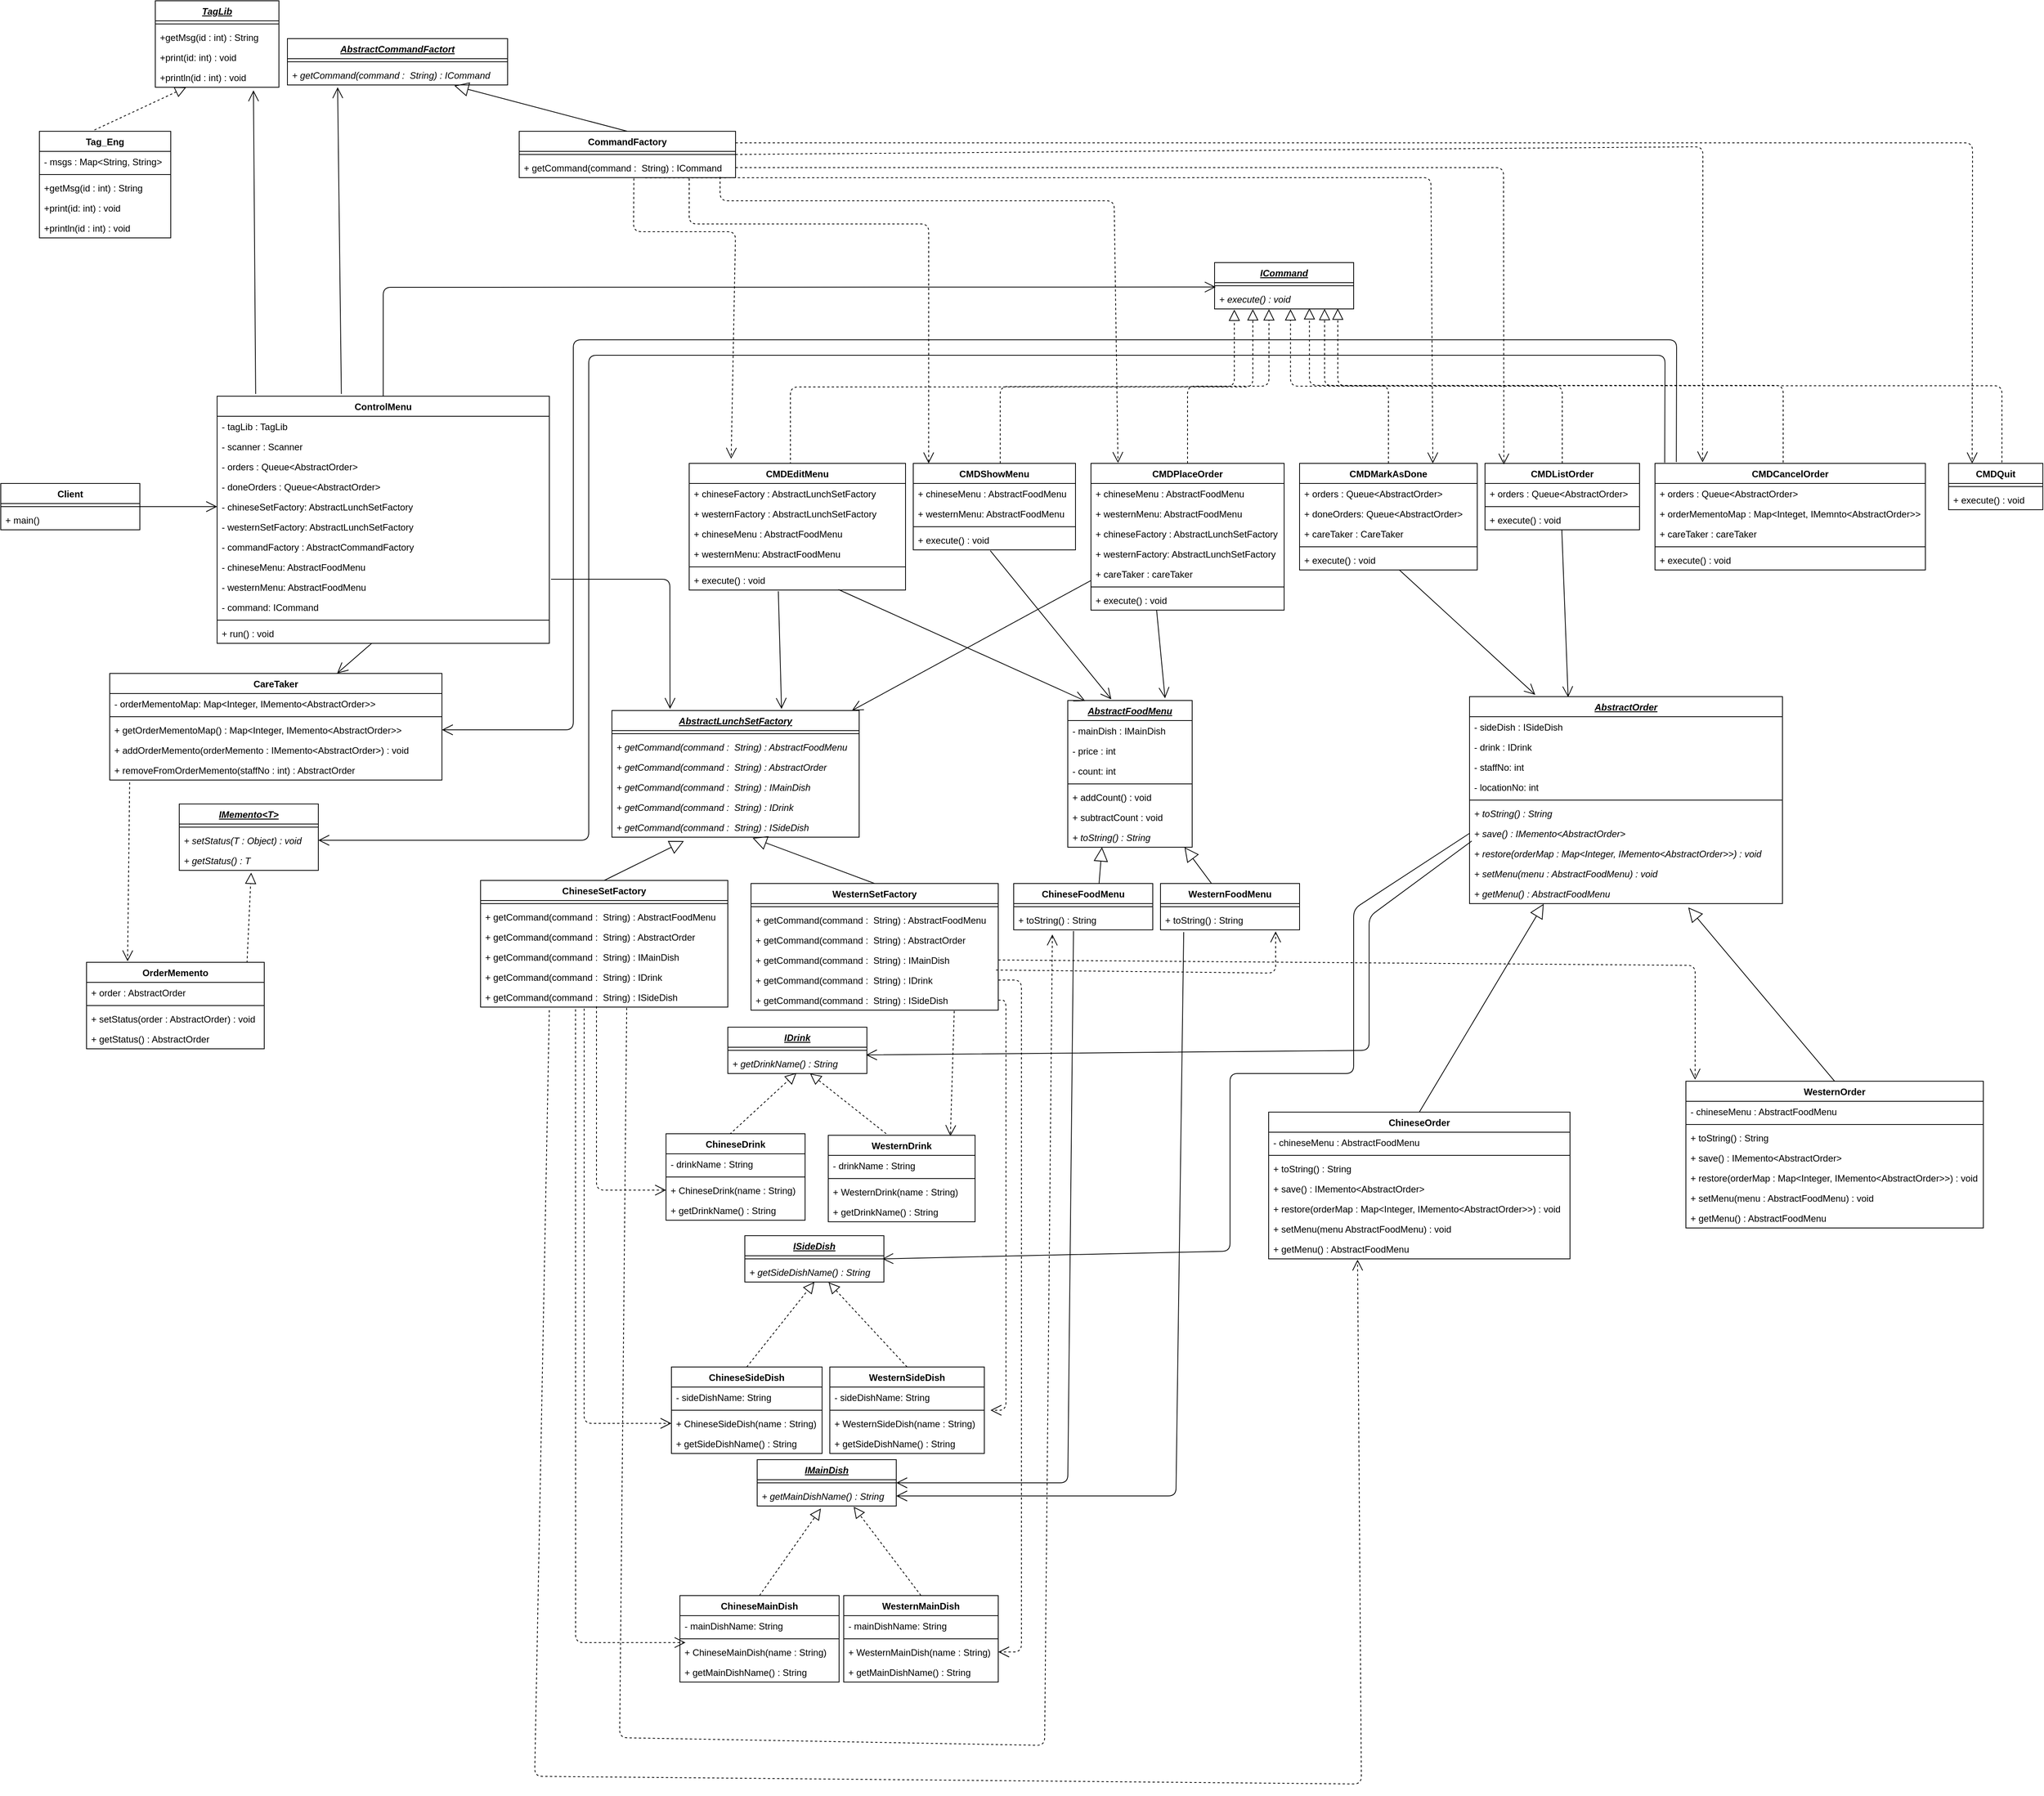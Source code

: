 <mxfile version="13.8.1" type="device"><diagram id="C5RBs43oDa-KdzZeNtuy" name="Page-1"><mxGraphModel dx="6264" dy="3470" grid="1" gridSize="10" guides="1" tooltips="1" connect="1" arrows="1" fold="1" page="1" pageScale="1" pageWidth="827" pageHeight="1169" math="0" shadow="0"><root><mxCell id="WIyWlLk6GJQsqaUBKTNV-0"/><mxCell id="WIyWlLk6GJQsqaUBKTNV-1" parent="WIyWlLk6GJQsqaUBKTNV-0"/><mxCell id="2YEZPdv_85pSC7VBxsT3-11" value="" style="endArrow=block;dashed=1;endFill=0;endSize=12;html=1;exitX=0.419;exitY=-0.012;exitDx=0;exitDy=0;exitPerimeter=0;entryX=0.25;entryY=1;entryDx=0;entryDy=0;entryPerimeter=0;" edge="1" parent="WIyWlLk6GJQsqaUBKTNV-1" source="2YEZPdv_85pSC7VBxsT3-12" target="2YEZPdv_85pSC7VBxsT3-6"><mxGeometry width="160" relative="1" as="geometry"><mxPoint x="-2282.02" y="-1024.96" as="sourcePoint"/><mxPoint x="-2281" y="-1064" as="targetPoint"/></mxGeometry></mxCell><mxCell id="2YEZPdv_85pSC7VBxsT3-48" value="" style="endArrow=block;endSize=16;endFill=0;html=1;entryX=0.237;entryY=1.016;entryDx=0;entryDy=0;entryPerimeter=0;exitX=0.5;exitY=0;exitDx=0;exitDy=0;" edge="1" parent="WIyWlLk6GJQsqaUBKTNV-1" source="2YEZPdv_85pSC7VBxsT3-37" target="2YEZPdv_85pSC7VBxsT3-32"><mxGeometry width="160" relative="1" as="geometry"><mxPoint x="-778.359" y="256" as="sourcePoint"/><mxPoint x="573" y="206" as="targetPoint"/></mxGeometry></mxCell><mxCell id="2YEZPdv_85pSC7VBxsT3-57" value="" style="endArrow=block;endSize=16;endFill=0;html=1;exitX=0.5;exitY=0;exitDx=0;exitDy=0;entryX=0.699;entryY=1.192;entryDx=0;entryDy=0;entryPerimeter=0;" edge="1" parent="WIyWlLk6GJQsqaUBKTNV-1" source="2YEZPdv_85pSC7VBxsT3-49" target="2YEZPdv_85pSC7VBxsT3-32"><mxGeometry width="160" relative="1" as="geometry"><mxPoint x="-379.5" y="256" as="sourcePoint"/><mxPoint x="403" y="164" as="targetPoint"/></mxGeometry></mxCell><mxCell id="2YEZPdv_85pSC7VBxsT3-79" value="" style="endArrow=block;endSize=16;endFill=0;html=1;entryX=0.275;entryY=0.997;entryDx=0;entryDy=0;entryPerimeter=0;" edge="1" parent="WIyWlLk6GJQsqaUBKTNV-1" target="2YEZPdv_85pSC7VBxsT3-64"><mxGeometry width="160" relative="1" as="geometry"><mxPoint x="-1060" y="-20" as="sourcePoint"/><mxPoint x="-1078.42" y="-110" as="targetPoint"/></mxGeometry></mxCell><mxCell id="2YEZPdv_85pSC7VBxsT3-83" value="" style="endArrow=block;endSize=16;endFill=0;html=1;exitX=0.37;exitY=0.013;exitDx=0;exitDy=0;exitPerimeter=0;" edge="1" parent="WIyWlLk6GJQsqaUBKTNV-1" source="2YEZPdv_85pSC7VBxsT3-80" target="2YEZPdv_85pSC7VBxsT3-58"><mxGeometry width="160" relative="1" as="geometry"><mxPoint x="-867.42" y="-30" as="sourcePoint"/><mxPoint x="-1051.3" y="-108.674" as="targetPoint"/></mxGeometry></mxCell><mxCell id="2YEZPdv_85pSC7VBxsT3-95" value="" style="endArrow=block;endSize=16;endFill=0;html=1;exitX=0.5;exitY=0;exitDx=0;exitDy=0;entryX=0.758;entryY=1.038;entryDx=0;entryDy=0;entryPerimeter=0;" edge="1" parent="WIyWlLk6GJQsqaUBKTNV-1" source="2YEZPdv_85pSC7VBxsT3-92" target="2YEZPdv_85pSC7VBxsT3-89"><mxGeometry width="160" relative="1" as="geometry"><mxPoint x="-1689.34" y="-940" as="sourcePoint"/><mxPoint x="-1740.0" y="-1027.01" as="targetPoint"/></mxGeometry></mxCell><mxCell id="2YEZPdv_85pSC7VBxsT3-145" value="" style="endArrow=block;dashed=1;endFill=0;endSize=12;html=1;exitX=0.468;exitY=0.009;exitDx=0;exitDy=0;exitPerimeter=0;edgeStyle=elbowEdgeStyle;elbow=vertical;entryX=0.275;entryY=1.016;entryDx=0;entryDy=0;entryPerimeter=0;" edge="1" parent="WIyWlLk6GJQsqaUBKTNV-1" source="2YEZPdv_85pSC7VBxsT3-99" target="2YEZPdv_85pSC7VBxsT3-98"><mxGeometry width="160" relative="1" as="geometry"><mxPoint x="-990" y="-340" as="sourcePoint"/><mxPoint x="-935" y="-759" as="targetPoint"/></mxGeometry></mxCell><mxCell id="2YEZPdv_85pSC7VBxsT3-146" value="" style="endArrow=block;dashed=1;endFill=0;endSize=12;html=1;exitX=0.536;exitY=0;exitDx=0;exitDy=0;exitPerimeter=0;edgeStyle=elbowEdgeStyle;elbow=vertical;entryX=0.142;entryY=1.035;entryDx=0;entryDy=0;entryPerimeter=0;" edge="1" parent="WIyWlLk6GJQsqaUBKTNV-1" source="2YEZPdv_85pSC7VBxsT3-104" target="2YEZPdv_85pSC7VBxsT3-98"><mxGeometry width="160" relative="1" as="geometry"><mxPoint x="-990" y="-340" as="sourcePoint"/><mxPoint x="-935" y="-757" as="targetPoint"/></mxGeometry></mxCell><mxCell id="2YEZPdv_85pSC7VBxsT3-147" value="" style="endArrow=block;dashed=1;endFill=0;endSize=12;html=1;exitX=0.5;exitY=0;exitDx=0;exitDy=0;edgeStyle=elbowEdgeStyle;elbow=vertical;entryX=0.391;entryY=1.016;entryDx=0;entryDy=0;entryPerimeter=0;" edge="1" parent="WIyWlLk6GJQsqaUBKTNV-1" source="2YEZPdv_85pSC7VBxsT3-109" target="2YEZPdv_85pSC7VBxsT3-98"><mxGeometry width="160" relative="1" as="geometry"><mxPoint x="-990" y="-340" as="sourcePoint"/><mxPoint x="-980" y="-760" as="targetPoint"/></mxGeometry></mxCell><mxCell id="2YEZPdv_85pSC7VBxsT3-156" value="" style="endArrow=block;dashed=1;endFill=0;endSize=12;html=1;strokeWidth=1;exitX=0.5;exitY=0;exitDx=0;exitDy=0;edgeStyle=elbowEdgeStyle;elbow=vertical;entryX=0.886;entryY=0.98;entryDx=0;entryDy=0;entryPerimeter=0;" edge="1" parent="WIyWlLk6GJQsqaUBKTNV-1" source="2YEZPdv_85pSC7VBxsT3-117" target="2YEZPdv_85pSC7VBxsT3-98"><mxGeometry width="160" relative="1" as="geometry"><mxPoint x="-990" y="-340" as="sourcePoint"/><mxPoint x="-830" y="-340" as="targetPoint"/></mxGeometry></mxCell><mxCell id="2YEZPdv_85pSC7VBxsT3-157" value="" style="endArrow=block;dashed=1;endFill=0;endSize=12;html=1;strokeWidth=1;entryX=0.546;entryY=1.016;entryDx=0;entryDy=0;entryPerimeter=0;exitX=0.5;exitY=0;exitDx=0;exitDy=0;edgeStyle=elbowEdgeStyle;elbow=vertical;" edge="1" parent="WIyWlLk6GJQsqaUBKTNV-1" source="2YEZPdv_85pSC7VBxsT3-131" target="2YEZPdv_85pSC7VBxsT3-98"><mxGeometry width="160" relative="1" as="geometry"><mxPoint x="-990" y="-340" as="sourcePoint"/><mxPoint x="-830" y="-340" as="targetPoint"/></mxGeometry></mxCell><mxCell id="2YEZPdv_85pSC7VBxsT3-158" value="" style="endArrow=block;dashed=1;endFill=0;endSize=12;html=1;strokeWidth=1;exitX=0.474;exitY=-0.007;exitDx=0;exitDy=0;exitPerimeter=0;edgeStyle=elbowEdgeStyle;elbow=vertical;entryX=0.682;entryY=0.962;entryDx=0;entryDy=0;entryPerimeter=0;" edge="1" parent="WIyWlLk6GJQsqaUBKTNV-1" source="2YEZPdv_85pSC7VBxsT3-125" target="2YEZPdv_85pSC7VBxsT3-98"><mxGeometry width="160" relative="1" as="geometry"><mxPoint x="-990" y="-340" as="sourcePoint"/><mxPoint x="-830" y="-340" as="targetPoint"/></mxGeometry></mxCell><mxCell id="2YEZPdv_85pSC7VBxsT3-159" value="" style="endArrow=block;dashed=1;endFill=0;endSize=12;html=1;strokeWidth=1;entryX=0.791;entryY=0.998;entryDx=0;entryDy=0;entryPerimeter=0;edgeStyle=elbowEdgeStyle;elbow=vertical;exitX=0.566;exitY=-0.017;exitDx=0;exitDy=0;exitPerimeter=0;" edge="1" parent="WIyWlLk6GJQsqaUBKTNV-1" source="2YEZPdv_85pSC7VBxsT3-141" target="2YEZPdv_85pSC7VBxsT3-98"><mxGeometry width="160" relative="1" as="geometry"><mxPoint x="90" y="-560" as="sourcePoint"/><mxPoint x="-830" y="-340" as="targetPoint"/></mxGeometry></mxCell><mxCell id="2YEZPdv_85pSC7VBxsT3-183" value="" style="endArrow=block;endSize=16;endFill=0;html=1;exitX=0.5;exitY=0;exitDx=0;exitDy=0;entryX=0.291;entryY=1.192;entryDx=0;entryDy=0;entryPerimeter=0;" edge="1" parent="WIyWlLk6GJQsqaUBKTNV-1" source="2YEZPdv_85pSC7VBxsT3-169" target="2YEZPdv_85pSC7VBxsT3-166"><mxGeometry width="160" relative="1" as="geometry"><mxPoint x="-148.38" y="643.45" as="sourcePoint"/><mxPoint x="-150" y="560" as="targetPoint"/></mxGeometry></mxCell><mxCell id="2YEZPdv_85pSC7VBxsT3-184" value="" style="endArrow=block;endSize=16;endFill=0;html=1;exitX=0.5;exitY=0;exitDx=0;exitDy=0;entryX=0.569;entryY=1.038;entryDx=0;entryDy=0;entryPerimeter=0;" edge="1" parent="WIyWlLk6GJQsqaUBKTNV-1" source="2YEZPdv_85pSC7VBxsT3-176" target="2YEZPdv_85pSC7VBxsT3-166"><mxGeometry width="160" relative="1" as="geometry"><mxPoint x="-530" y="418" as="sourcePoint"/><mxPoint x="-531.62" y="334.55" as="targetPoint"/></mxGeometry></mxCell><mxCell id="2YEZPdv_85pSC7VBxsT3-194" value="" style="endArrow=block;dashed=1;endFill=0;endSize=12;html=1;strokeWidth=1;entryX=0.517;entryY=1.115;entryDx=0;entryDy=0;entryPerimeter=0;exitX=0.903;exitY=0.007;exitDx=0;exitDy=0;exitPerimeter=0;" edge="1" parent="WIyWlLk6GJQsqaUBKTNV-1" source="2YEZPdv_85pSC7VBxsT3-189" target="2YEZPdv_85pSC7VBxsT3-188"><mxGeometry width="160" relative="1" as="geometry"><mxPoint x="-2370" y="-134" as="sourcePoint"/><mxPoint x="-2210" y="-134" as="targetPoint"/></mxGeometry></mxCell><mxCell id="2YEZPdv_85pSC7VBxsT3-235" value="" style="endArrow=block;dashed=1;endFill=0;endSize=12;html=1;strokeWidth=1;entryX=0.493;entryY=0.973;entryDx=0;entryDy=0;entryPerimeter=0;exitX=0.458;exitY=0.006;exitDx=0;exitDy=0;exitPerimeter=0;" edge="1" parent="WIyWlLk6GJQsqaUBKTNV-1" source="2YEZPdv_85pSC7VBxsT3-205" target="2YEZPdv_85pSC7VBxsT3-197"><mxGeometry width="160" relative="1" as="geometry"><mxPoint x="-1510" y="266" as="sourcePoint"/><mxPoint x="-1350" y="266" as="targetPoint"/></mxGeometry></mxCell><mxCell id="2YEZPdv_85pSC7VBxsT3-236" value="" style="endArrow=block;dashed=1;endFill=0;endSize=12;html=1;strokeWidth=1;exitX=0.5;exitY=0;exitDx=0;exitDy=0;" edge="1" parent="WIyWlLk6GJQsqaUBKTNV-1" target="2YEZPdv_85pSC7VBxsT3-197"><mxGeometry width="160" relative="1" as="geometry"><mxPoint x="-1335" y="298.0" as="sourcePoint"/><mxPoint x="-980" y="306" as="targetPoint"/></mxGeometry></mxCell><mxCell id="2YEZPdv_85pSC7VBxsT3-237" value="" style="endArrow=block;dashed=1;endFill=0;endSize=12;html=1;strokeWidth=1;entryX=0.5;entryY=1;entryDx=0;entryDy=0;exitX=0.5;exitY=0;exitDx=0;exitDy=0;" edge="1" parent="WIyWlLk6GJQsqaUBKTNV-1" source="2YEZPdv_85pSC7VBxsT3-220" target="2YEZPdv_85pSC7VBxsT3-199"><mxGeometry width="160" relative="1" as="geometry"><mxPoint x="-1548" y="608" as="sourcePoint"/><mxPoint x="-1388" y="608" as="targetPoint"/></mxGeometry></mxCell><mxCell id="2YEZPdv_85pSC7VBxsT3-238" value="" style="endArrow=block;dashed=1;endFill=0;endSize=12;html=1;strokeWidth=1;entryX=0.602;entryY=1.016;entryDx=0;entryDy=0;entryPerimeter=0;exitX=0.5;exitY=0;exitDx=0;exitDy=0;" edge="1" parent="WIyWlLk6GJQsqaUBKTNV-1" source="2YEZPdv_85pSC7VBxsT3-215" target="2YEZPdv_85pSC7VBxsT3-201"><mxGeometry width="160" relative="1" as="geometry"><mxPoint x="-1548" y="608" as="sourcePoint"/><mxPoint x="-1388" y="608" as="targetPoint"/></mxGeometry></mxCell><mxCell id="2YEZPdv_85pSC7VBxsT3-239" value="" style="endArrow=block;dashed=1;endFill=0;endSize=12;html=1;strokeWidth=1;entryX=0.458;entryY=1.126;entryDx=0;entryDy=0;entryPerimeter=0;exitX=0.5;exitY=0;exitDx=0;exitDy=0;" edge="1" parent="WIyWlLk6GJQsqaUBKTNV-1" source="2YEZPdv_85pSC7VBxsT3-230" target="2YEZPdv_85pSC7VBxsT3-204"><mxGeometry width="160" relative="1" as="geometry"><mxPoint x="-1670" y="706" as="sourcePoint"/><mxPoint x="-1510" y="706" as="targetPoint"/></mxGeometry></mxCell><mxCell id="2YEZPdv_85pSC7VBxsT3-240" value="" style="endArrow=block;dashed=1;endFill=0;endSize=12;html=1;strokeWidth=1;exitX=0.5;exitY=0;exitDx=0;exitDy=0;entryX=0.694;entryY=1.038;entryDx=0;entryDy=0;entryPerimeter=0;" edge="1" parent="WIyWlLk6GJQsqaUBKTNV-1" source="2YEZPdv_85pSC7VBxsT3-225" target="2YEZPdv_85pSC7VBxsT3-204"><mxGeometry width="160" relative="1" as="geometry"><mxPoint x="-1720" y="766" as="sourcePoint"/><mxPoint x="-1386" y="826" as="targetPoint"/></mxGeometry></mxCell><mxCell id="2YEZPdv_85pSC7VBxsT3-267" value="" style="endArrow=open;endSize=12;html=1;strokeWidth=1;exitX=1;exitY=0.5;exitDx=0;exitDy=0;" edge="1" parent="WIyWlLk6GJQsqaUBKTNV-1" source="2YEZPdv_85pSC7VBxsT3-264" target="2YEZPdv_85pSC7VBxsT3-257"><mxGeometry width="160" relative="1" as="geometry"><mxPoint x="-1991" y="-347" as="sourcePoint"/><mxPoint x="-2261" y="-317" as="targetPoint"/></mxGeometry></mxCell><mxCell id="2YEZPdv_85pSC7VBxsT3-268" value="" style="endArrow=open;endSize=12;html=1;strokeWidth=1;entryX=0.794;entryY=1.154;entryDx=0;entryDy=0;entryPerimeter=0;exitX=0.116;exitY=-0.009;exitDx=0;exitDy=0;exitPerimeter=0;" edge="1" parent="WIyWlLk6GJQsqaUBKTNV-1" source="2YEZPdv_85pSC7VBxsT3-249" target="2YEZPdv_85pSC7VBxsT3-6"><mxGeometry width="160" relative="1" as="geometry"><mxPoint x="-2168" y="-771.5" as="sourcePoint"/><mxPoint x="-2008" y="-771.5" as="targetPoint"/></mxGeometry></mxCell><mxCell id="2YEZPdv_85pSC7VBxsT3-249" value="ControlMenu" style="swimlane;fontStyle=1;align=center;verticalAlign=top;childLayout=stackLayout;horizontal=1;startSize=26;horizontalStack=0;resizeParent=1;resizeParentMax=0;resizeLast=0;collapsible=1;marginBottom=0;" vertex="1" parent="WIyWlLk6GJQsqaUBKTNV-1"><mxGeometry x="-2201" y="-657" width="430" height="320" as="geometry"/></mxCell><mxCell id="2YEZPdv_85pSC7VBxsT3-250" value="- tagLib : TagLib" style="text;strokeColor=none;fillColor=none;align=left;verticalAlign=top;spacingLeft=4;spacingRight=4;overflow=hidden;rotatable=0;points=[[0,0.5],[1,0.5]];portConstraint=eastwest;" vertex="1" parent="2YEZPdv_85pSC7VBxsT3-249"><mxGeometry y="26" width="430" height="26" as="geometry"/></mxCell><mxCell id="2YEZPdv_85pSC7VBxsT3-261" value="- scanner : Scanner" style="text;strokeColor=none;fillColor=none;align=left;verticalAlign=top;spacingLeft=4;spacingRight=4;overflow=hidden;rotatable=0;points=[[0,0.5],[1,0.5]];portConstraint=eastwest;" vertex="1" parent="2YEZPdv_85pSC7VBxsT3-249"><mxGeometry y="52" width="430" height="26" as="geometry"/></mxCell><mxCell id="2YEZPdv_85pSC7VBxsT3-255" value="- orders : Queue&lt;AbstractOrder&gt;" style="text;strokeColor=none;fillColor=none;align=left;verticalAlign=top;spacingLeft=4;spacingRight=4;overflow=hidden;rotatable=0;points=[[0,0.5],[1,0.5]];portConstraint=eastwest;" vertex="1" parent="2YEZPdv_85pSC7VBxsT3-249"><mxGeometry y="78" width="430" height="26" as="geometry"/></mxCell><mxCell id="2YEZPdv_85pSC7VBxsT3-256" value="- doneOrders : Queue&lt;AbstractOrder&gt;" style="text;strokeColor=none;fillColor=none;align=left;verticalAlign=top;spacingLeft=4;spacingRight=4;overflow=hidden;rotatable=0;points=[[0,0.5],[1,0.5]];portConstraint=eastwest;" vertex="1" parent="2YEZPdv_85pSC7VBxsT3-249"><mxGeometry y="104" width="430" height="26" as="geometry"/></mxCell><mxCell id="2YEZPdv_85pSC7VBxsT3-257" value="- chineseSetFactory: AbstractLunchSetFactory" style="text;strokeColor=none;fillColor=none;align=left;verticalAlign=top;spacingLeft=4;spacingRight=4;overflow=hidden;rotatable=0;points=[[0,0.5],[1,0.5]];portConstraint=eastwest;" vertex="1" parent="2YEZPdv_85pSC7VBxsT3-249"><mxGeometry y="130" width="430" height="26" as="geometry"/></mxCell><mxCell id="2YEZPdv_85pSC7VBxsT3-262" value="- westernSetFactory: AbstractLunchSetFactory" style="text;strokeColor=none;fillColor=none;align=left;verticalAlign=top;spacingLeft=4;spacingRight=4;overflow=hidden;rotatable=0;points=[[0,0.5],[1,0.5]];portConstraint=eastwest;" vertex="1" parent="2YEZPdv_85pSC7VBxsT3-249"><mxGeometry y="156" width="430" height="26" as="geometry"/></mxCell><mxCell id="2YEZPdv_85pSC7VBxsT3-258" value="- commandFactory : AbstractCommandFactory" style="text;strokeColor=none;fillColor=none;align=left;verticalAlign=top;spacingLeft=4;spacingRight=4;overflow=hidden;rotatable=0;points=[[0,0.5],[1,0.5]];portConstraint=eastwest;" vertex="1" parent="2YEZPdv_85pSC7VBxsT3-249"><mxGeometry y="182" width="430" height="26" as="geometry"/></mxCell><mxCell id="2YEZPdv_85pSC7VBxsT3-259" value="- chineseMenu: AbstractFoodMenu" style="text;strokeColor=none;fillColor=none;align=left;verticalAlign=top;spacingLeft=4;spacingRight=4;overflow=hidden;rotatable=0;points=[[0,0.5],[1,0.5]];portConstraint=eastwest;" vertex="1" parent="2YEZPdv_85pSC7VBxsT3-249"><mxGeometry y="208" width="430" height="26" as="geometry"/></mxCell><mxCell id="2YEZPdv_85pSC7VBxsT3-260" value="- westernMenu: AbstractFoodMenu" style="text;strokeColor=none;fillColor=none;align=left;verticalAlign=top;spacingLeft=4;spacingRight=4;overflow=hidden;rotatable=0;points=[[0,0.5],[1,0.5]];portConstraint=eastwest;" vertex="1" parent="2YEZPdv_85pSC7VBxsT3-249"><mxGeometry y="234" width="430" height="26" as="geometry"/></mxCell><mxCell id="2YEZPdv_85pSC7VBxsT3-263" value="- command: ICommand" style="text;strokeColor=none;fillColor=none;align=left;verticalAlign=top;spacingLeft=4;spacingRight=4;overflow=hidden;rotatable=0;points=[[0,0.5],[1,0.5]];portConstraint=eastwest;" vertex="1" parent="2YEZPdv_85pSC7VBxsT3-249"><mxGeometry y="260" width="430" height="26" as="geometry"/></mxCell><mxCell id="2YEZPdv_85pSC7VBxsT3-251" value="" style="line;strokeWidth=1;fillColor=none;align=left;verticalAlign=middle;spacingTop=-1;spacingLeft=3;spacingRight=3;rotatable=0;labelPosition=right;points=[];portConstraint=eastwest;" vertex="1" parent="2YEZPdv_85pSC7VBxsT3-249"><mxGeometry y="286" width="430" height="8" as="geometry"/></mxCell><mxCell id="2YEZPdv_85pSC7VBxsT3-252" value="+ run() : void" style="text;strokeColor=none;fillColor=none;align=left;verticalAlign=top;spacingLeft=4;spacingRight=4;overflow=hidden;rotatable=0;points=[[0,0.5],[1,0.5]];portConstraint=eastwest;" vertex="1" parent="2YEZPdv_85pSC7VBxsT3-249"><mxGeometry y="294" width="430" height="26" as="geometry"/></mxCell><mxCell id="2YEZPdv_85pSC7VBxsT3-264" value="Client" style="swimlane;fontStyle=1;align=center;verticalAlign=top;childLayout=stackLayout;horizontal=1;startSize=26;horizontalStack=0;resizeParent=1;resizeParentMax=0;resizeLast=0;collapsible=1;marginBottom=0;" vertex="1" parent="WIyWlLk6GJQsqaUBKTNV-1"><mxGeometry x="-2481" y="-544" width="180" height="60" as="geometry"/></mxCell><mxCell id="2YEZPdv_85pSC7VBxsT3-265" value="" style="line;strokeWidth=1;fillColor=none;align=left;verticalAlign=middle;spacingTop=-1;spacingLeft=3;spacingRight=3;rotatable=0;labelPosition=right;points=[];portConstraint=eastwest;" vertex="1" parent="2YEZPdv_85pSC7VBxsT3-264"><mxGeometry y="26" width="180" height="8" as="geometry"/></mxCell><mxCell id="2YEZPdv_85pSC7VBxsT3-266" value="+ main()&#10;" style="text;strokeColor=none;fillColor=none;align=left;verticalAlign=top;spacingLeft=4;spacingRight=4;overflow=hidden;rotatable=0;points=[[0,0.5],[1,0.5]];portConstraint=eastwest;" vertex="1" parent="2YEZPdv_85pSC7VBxsT3-264"><mxGeometry y="34" width="180" height="26" as="geometry"/></mxCell><mxCell id="2YEZPdv_85pSC7VBxsT3-1" value="TagLib&#10;" style="swimlane;fontStyle=7;align=center;verticalAlign=top;childLayout=stackLayout;horizontal=1;startSize=26;horizontalStack=0;resizeParent=1;resizeParentMax=0;resizeLast=0;collapsible=1;marginBottom=0;" vertex="1" parent="WIyWlLk6GJQsqaUBKTNV-1"><mxGeometry x="-2281" y="-1169" width="160" height="112" as="geometry"/></mxCell><mxCell id="2YEZPdv_85pSC7VBxsT3-3" value="" style="line;strokeWidth=1;fillColor=none;align=left;verticalAlign=middle;spacingTop=-1;spacingLeft=3;spacingRight=3;rotatable=0;labelPosition=right;points=[];portConstraint=eastwest;" vertex="1" parent="2YEZPdv_85pSC7VBxsT3-1"><mxGeometry y="26" width="160" height="8" as="geometry"/></mxCell><mxCell id="2YEZPdv_85pSC7VBxsT3-4" value="+getMsg(id : int) : String" style="text;strokeColor=none;fillColor=none;align=left;verticalAlign=top;spacingLeft=4;spacingRight=4;overflow=hidden;rotatable=0;points=[[0,0.5],[1,0.5]];portConstraint=eastwest;" vertex="1" parent="2YEZPdv_85pSC7VBxsT3-1"><mxGeometry y="34" width="160" height="26" as="geometry"/></mxCell><mxCell id="2YEZPdv_85pSC7VBxsT3-5" value="+print(id: int) : void" style="text;strokeColor=none;fillColor=none;align=left;verticalAlign=top;spacingLeft=4;spacingRight=4;overflow=hidden;rotatable=0;points=[[0,0.5],[1,0.5]];portConstraint=eastwest;" vertex="1" parent="2YEZPdv_85pSC7VBxsT3-1"><mxGeometry y="60" width="160" height="26" as="geometry"/></mxCell><mxCell id="2YEZPdv_85pSC7VBxsT3-6" value="+println(id : int) : void" style="text;strokeColor=none;fillColor=none;align=left;verticalAlign=top;spacingLeft=4;spacingRight=4;overflow=hidden;rotatable=0;points=[[0,0.5],[1,0.5]];portConstraint=eastwest;" vertex="1" parent="2YEZPdv_85pSC7VBxsT3-1"><mxGeometry y="86" width="160" height="26" as="geometry"/></mxCell><mxCell id="2YEZPdv_85pSC7VBxsT3-92" value="CommandFactory" style="swimlane;fontStyle=1;align=center;verticalAlign=top;childLayout=stackLayout;horizontal=1;startSize=26;horizontalStack=0;resizeParent=1;resizeParentMax=0;resizeLast=0;collapsible=1;marginBottom=0;" vertex="1" parent="WIyWlLk6GJQsqaUBKTNV-1"><mxGeometry x="-1810" y="-1000" width="280" height="60" as="geometry"/></mxCell><mxCell id="2YEZPdv_85pSC7VBxsT3-93" value="" style="line;strokeWidth=1;fillColor=none;align=left;verticalAlign=middle;spacingTop=-1;spacingLeft=3;spacingRight=3;rotatable=0;labelPosition=right;points=[];portConstraint=eastwest;" vertex="1" parent="2YEZPdv_85pSC7VBxsT3-92"><mxGeometry y="26" width="280" height="8" as="geometry"/></mxCell><mxCell id="2YEZPdv_85pSC7VBxsT3-94" value="+ getCommand(command :  String) : ICommand&#10;" style="text;strokeColor=none;fillColor=none;align=left;verticalAlign=top;spacingLeft=4;spacingRight=4;overflow=hidden;rotatable=0;points=[[0,0.5],[1,0.5]];portConstraint=eastwest;" vertex="1" parent="2YEZPdv_85pSC7VBxsT3-92"><mxGeometry y="34" width="280" height="26" as="geometry"/></mxCell><mxCell id="2YEZPdv_85pSC7VBxsT3-84" value="AbstractCommandFactort" style="swimlane;fontStyle=7;align=center;verticalAlign=top;childLayout=stackLayout;horizontal=1;startSize=26;horizontalStack=0;resizeParent=1;resizeParentMax=0;resizeLast=0;collapsible=1;marginBottom=0;" vertex="1" parent="WIyWlLk6GJQsqaUBKTNV-1"><mxGeometry x="-2110" y="-1120" width="285" height="60" as="geometry"/></mxCell><mxCell id="2YEZPdv_85pSC7VBxsT3-88" value="" style="line;strokeWidth=1;fillColor=none;align=left;verticalAlign=middle;spacingTop=-1;spacingLeft=3;spacingRight=3;rotatable=0;labelPosition=right;points=[];portConstraint=eastwest;" vertex="1" parent="2YEZPdv_85pSC7VBxsT3-84"><mxGeometry y="26" width="285" height="8" as="geometry"/></mxCell><mxCell id="2YEZPdv_85pSC7VBxsT3-89" value="+ getCommand(command :  String) : ICommand&#10;" style="text;strokeColor=none;fillColor=none;align=left;verticalAlign=top;spacingLeft=4;spacingRight=4;overflow=hidden;rotatable=0;points=[[0,0.5],[1,0.5]];portConstraint=eastwest;fontStyle=2" vertex="1" parent="2YEZPdv_85pSC7VBxsT3-84"><mxGeometry y="34" width="285" height="26" as="geometry"/></mxCell><mxCell id="2YEZPdv_85pSC7VBxsT3-269" value="" style="endArrow=open;endSize=12;html=1;strokeWidth=1;entryX=0.228;entryY=1.115;entryDx=0;entryDy=0;entryPerimeter=0;exitX=0.374;exitY=-0.009;exitDx=0;exitDy=0;exitPerimeter=0;" edge="1" parent="WIyWlLk6GJQsqaUBKTNV-1" source="2YEZPdv_85pSC7VBxsT3-249" target="2YEZPdv_85pSC7VBxsT3-89"><mxGeometry width="160" relative="1" as="geometry"><mxPoint x="-1390" y="-420" as="sourcePoint"/><mxPoint x="-1230" y="-420" as="targetPoint"/></mxGeometry></mxCell><mxCell id="2YEZPdv_85pSC7VBxsT3-117" value="CMDMarkAsDone" style="swimlane;fontStyle=1;align=center;verticalAlign=top;childLayout=stackLayout;horizontal=1;startSize=26;horizontalStack=0;resizeParent=1;resizeParentMax=0;resizeLast=0;collapsible=1;marginBottom=0;" vertex="1" parent="WIyWlLk6GJQsqaUBKTNV-1"><mxGeometry x="-800" y="-570" width="230" height="138" as="geometry"/></mxCell><mxCell id="2YEZPdv_85pSC7VBxsT3-118" value="+ orders : Queue&lt;AbstractOrder&gt;&#10;" style="text;strokeColor=none;fillColor=none;align=left;verticalAlign=top;spacingLeft=4;spacingRight=4;overflow=hidden;rotatable=0;points=[[0,0.5],[1,0.5]];portConstraint=eastwest;" vertex="1" parent="2YEZPdv_85pSC7VBxsT3-117"><mxGeometry y="26" width="230" height="26" as="geometry"/></mxCell><mxCell id="2YEZPdv_85pSC7VBxsT3-119" value="+ doneOrders: Queue&lt;AbstractOrder&gt;&#10;" style="text;strokeColor=none;fillColor=none;align=left;verticalAlign=top;spacingLeft=4;spacingRight=4;overflow=hidden;rotatable=0;points=[[0,0.5],[1,0.5]];portConstraint=eastwest;" vertex="1" parent="2YEZPdv_85pSC7VBxsT3-117"><mxGeometry y="52" width="230" height="26" as="geometry"/></mxCell><mxCell id="2YEZPdv_85pSC7VBxsT3-120" value="+ careTaker : CareTaker&#10;" style="text;strokeColor=none;fillColor=none;align=left;verticalAlign=top;spacingLeft=4;spacingRight=4;overflow=hidden;rotatable=0;points=[[0,0.5],[1,0.5]];portConstraint=eastwest;" vertex="1" parent="2YEZPdv_85pSC7VBxsT3-117"><mxGeometry y="78" width="230" height="26" as="geometry"/></mxCell><mxCell id="2YEZPdv_85pSC7VBxsT3-123" value="" style="line;strokeWidth=1;fillColor=none;align=left;verticalAlign=middle;spacingTop=-1;spacingLeft=3;spacingRight=3;rotatable=0;labelPosition=right;points=[];portConstraint=eastwest;" vertex="1" parent="2YEZPdv_85pSC7VBxsT3-117"><mxGeometry y="104" width="230" height="8" as="geometry"/></mxCell><mxCell id="2YEZPdv_85pSC7VBxsT3-124" value="+ execute() : void&#10;" style="text;strokeColor=none;fillColor=none;align=left;verticalAlign=top;spacingLeft=4;spacingRight=4;overflow=hidden;rotatable=0;points=[[0,0.5],[1,0.5]];portConstraint=eastwest;" vertex="1" parent="2YEZPdv_85pSC7VBxsT3-117"><mxGeometry y="112" width="230" height="26" as="geometry"/></mxCell><mxCell id="2YEZPdv_85pSC7VBxsT3-131" value="CMDListOrder" style="swimlane;fontStyle=1;align=center;verticalAlign=top;childLayout=stackLayout;horizontal=1;startSize=26;horizontalStack=0;resizeParent=1;resizeParentMax=0;resizeLast=0;collapsible=1;marginBottom=0;" vertex="1" parent="WIyWlLk6GJQsqaUBKTNV-1"><mxGeometry x="-560" y="-570" width="200" height="86" as="geometry"><mxRectangle x="1340" y="-510" width="130" height="26" as="alternateBounds"/></mxGeometry></mxCell><mxCell id="2YEZPdv_85pSC7VBxsT3-132" value="+ orders : Queue&lt;AbstractOrder&gt;&#10;" style="text;strokeColor=none;fillColor=none;align=left;verticalAlign=top;spacingLeft=4;spacingRight=4;overflow=hidden;rotatable=0;points=[[0,0.5],[1,0.5]];portConstraint=eastwest;" vertex="1" parent="2YEZPdv_85pSC7VBxsT3-131"><mxGeometry y="26" width="200" height="26" as="geometry"/></mxCell><mxCell id="2YEZPdv_85pSC7VBxsT3-133" value="" style="line;strokeWidth=1;fillColor=none;align=left;verticalAlign=middle;spacingTop=-1;spacingLeft=3;spacingRight=3;rotatable=0;labelPosition=right;points=[];portConstraint=eastwest;" vertex="1" parent="2YEZPdv_85pSC7VBxsT3-131"><mxGeometry y="52" width="200" height="8" as="geometry"/></mxCell><mxCell id="2YEZPdv_85pSC7VBxsT3-134" value="+ execute() : void&#10;" style="text;strokeColor=none;fillColor=none;align=left;verticalAlign=top;spacingLeft=4;spacingRight=4;overflow=hidden;rotatable=0;points=[[0,0.5],[1,0.5]];portConstraint=eastwest;" vertex="1" parent="2YEZPdv_85pSC7VBxsT3-131"><mxGeometry y="60" width="200" height="26" as="geometry"/></mxCell><mxCell id="2YEZPdv_85pSC7VBxsT3-125" value="CMDCancelOrder" style="swimlane;fontStyle=1;align=center;verticalAlign=top;childLayout=stackLayout;horizontal=1;startSize=26;horizontalStack=0;resizeParent=1;resizeParentMax=0;resizeLast=0;collapsible=1;marginBottom=0;" vertex="1" parent="WIyWlLk6GJQsqaUBKTNV-1"><mxGeometry x="-340" y="-570" width="350" height="138" as="geometry"><mxRectangle x="1340" y="-510" width="130" height="26" as="alternateBounds"/></mxGeometry></mxCell><mxCell id="2YEZPdv_85pSC7VBxsT3-126" value="+ orders : Queue&lt;AbstractOrder&gt;&#10;" style="text;strokeColor=none;fillColor=none;align=left;verticalAlign=top;spacingLeft=4;spacingRight=4;overflow=hidden;rotatable=0;points=[[0,0.5],[1,0.5]];portConstraint=eastwest;" vertex="1" parent="2YEZPdv_85pSC7VBxsT3-125"><mxGeometry y="26" width="350" height="26" as="geometry"/></mxCell><mxCell id="2YEZPdv_85pSC7VBxsT3-140" value="+ orderMementoMap : Map&lt;Integet, IMemnto&lt;AbstractOrder&gt;&gt;&#10;" style="text;strokeColor=none;fillColor=none;align=left;verticalAlign=top;spacingLeft=4;spacingRight=4;overflow=hidden;rotatable=0;points=[[0,0.5],[1,0.5]];portConstraint=eastwest;" vertex="1" parent="2YEZPdv_85pSC7VBxsT3-125"><mxGeometry y="52" width="350" height="26" as="geometry"/></mxCell><mxCell id="2YEZPdv_85pSC7VBxsT3-139" value="+ careTaker : careTaker&#10;" style="text;strokeColor=none;fillColor=none;align=left;verticalAlign=top;spacingLeft=4;spacingRight=4;overflow=hidden;rotatable=0;points=[[0,0.5],[1,0.5]];portConstraint=eastwest;" vertex="1" parent="2YEZPdv_85pSC7VBxsT3-125"><mxGeometry y="78" width="350" height="26" as="geometry"/></mxCell><mxCell id="2YEZPdv_85pSC7VBxsT3-129" value="" style="line;strokeWidth=1;fillColor=none;align=left;verticalAlign=middle;spacingTop=-1;spacingLeft=3;spacingRight=3;rotatable=0;labelPosition=right;points=[];portConstraint=eastwest;" vertex="1" parent="2YEZPdv_85pSC7VBxsT3-125"><mxGeometry y="104" width="350" height="8" as="geometry"/></mxCell><mxCell id="2YEZPdv_85pSC7VBxsT3-130" value="+ execute() : void&#10;" style="text;strokeColor=none;fillColor=none;align=left;verticalAlign=top;spacingLeft=4;spacingRight=4;overflow=hidden;rotatable=0;points=[[0,0.5],[1,0.5]];portConstraint=eastwest;" vertex="1" parent="2YEZPdv_85pSC7VBxsT3-125"><mxGeometry y="112" width="350" height="26" as="geometry"/></mxCell><mxCell id="2YEZPdv_85pSC7VBxsT3-109" value="CMDPlaceOrder" style="swimlane;fontStyle=1;align=center;verticalAlign=top;childLayout=stackLayout;horizontal=1;startSize=26;horizontalStack=0;resizeParent=1;resizeParentMax=0;resizeLast=0;collapsible=1;marginBottom=0;" vertex="1" parent="WIyWlLk6GJQsqaUBKTNV-1"><mxGeometry x="-1070" y="-570" width="250" height="190" as="geometry"/></mxCell><mxCell id="2YEZPdv_85pSC7VBxsT3-110" value="+ chineseMenu : AbstractFoodMenu&#10;" style="text;strokeColor=none;fillColor=none;align=left;verticalAlign=top;spacingLeft=4;spacingRight=4;overflow=hidden;rotatable=0;points=[[0,0.5],[1,0.5]];portConstraint=eastwest;" vertex="1" parent="2YEZPdv_85pSC7VBxsT3-109"><mxGeometry y="26" width="250" height="26" as="geometry"/></mxCell><mxCell id="2YEZPdv_85pSC7VBxsT3-111" value="+ westernMenu: AbstractFoodMenu&#10;" style="text;strokeColor=none;fillColor=none;align=left;verticalAlign=top;spacingLeft=4;spacingRight=4;overflow=hidden;rotatable=0;points=[[0,0.5],[1,0.5]];portConstraint=eastwest;" vertex="1" parent="2YEZPdv_85pSC7VBxsT3-109"><mxGeometry y="52" width="250" height="26" as="geometry"/></mxCell><mxCell id="2YEZPdv_85pSC7VBxsT3-114" value="+ chineseFactory : AbstractLunchSetFactory&#10;" style="text;strokeColor=none;fillColor=none;align=left;verticalAlign=top;spacingLeft=4;spacingRight=4;overflow=hidden;rotatable=0;points=[[0,0.5],[1,0.5]];portConstraint=eastwest;" vertex="1" parent="2YEZPdv_85pSC7VBxsT3-109"><mxGeometry y="78" width="250" height="26" as="geometry"/></mxCell><mxCell id="2YEZPdv_85pSC7VBxsT3-115" value="+ westernFactory: AbstractLunchSetFactory&#10;" style="text;strokeColor=none;fillColor=none;align=left;verticalAlign=top;spacingLeft=4;spacingRight=4;overflow=hidden;rotatable=0;points=[[0,0.5],[1,0.5]];portConstraint=eastwest;" vertex="1" parent="2YEZPdv_85pSC7VBxsT3-109"><mxGeometry y="104" width="250" height="26" as="geometry"/></mxCell><mxCell id="2YEZPdv_85pSC7VBxsT3-116" value="+ careTaker : careTaker&#10;" style="text;strokeColor=none;fillColor=none;align=left;verticalAlign=top;spacingLeft=4;spacingRight=4;overflow=hidden;rotatable=0;points=[[0,0.5],[1,0.5]];portConstraint=eastwest;" vertex="1" parent="2YEZPdv_85pSC7VBxsT3-109"><mxGeometry y="130" width="250" height="26" as="geometry"/></mxCell><mxCell id="2YEZPdv_85pSC7VBxsT3-112" value="" style="line;strokeWidth=1;fillColor=none;align=left;verticalAlign=middle;spacingTop=-1;spacingLeft=3;spacingRight=3;rotatable=0;labelPosition=right;points=[];portConstraint=eastwest;" vertex="1" parent="2YEZPdv_85pSC7VBxsT3-109"><mxGeometry y="156" width="250" height="8" as="geometry"/></mxCell><mxCell id="2YEZPdv_85pSC7VBxsT3-113" value="+ execute() : void&#10;" style="text;strokeColor=none;fillColor=none;align=left;verticalAlign=top;spacingLeft=4;spacingRight=4;overflow=hidden;rotatable=0;points=[[0,0.5],[1,0.5]];portConstraint=eastwest;" vertex="1" parent="2YEZPdv_85pSC7VBxsT3-109"><mxGeometry y="164" width="250" height="26" as="geometry"/></mxCell><mxCell id="2YEZPdv_85pSC7VBxsT3-104" value="CMDShowMenu" style="swimlane;fontStyle=1;align=center;verticalAlign=top;childLayout=stackLayout;horizontal=1;startSize=26;horizontalStack=0;resizeParent=1;resizeParentMax=0;resizeLast=0;collapsible=1;marginBottom=0;" vertex="1" parent="WIyWlLk6GJQsqaUBKTNV-1"><mxGeometry x="-1300" y="-570" width="210" height="112" as="geometry"/></mxCell><mxCell id="2YEZPdv_85pSC7VBxsT3-105" value="+ chineseMenu : AbstractFoodMenu&#10;" style="text;strokeColor=none;fillColor=none;align=left;verticalAlign=top;spacingLeft=4;spacingRight=4;overflow=hidden;rotatable=0;points=[[0,0.5],[1,0.5]];portConstraint=eastwest;" vertex="1" parent="2YEZPdv_85pSC7VBxsT3-104"><mxGeometry y="26" width="210" height="26" as="geometry"/></mxCell><mxCell id="2YEZPdv_85pSC7VBxsT3-106" value="+ westernMenu: AbstractFoodMenu&#10;" style="text;strokeColor=none;fillColor=none;align=left;verticalAlign=top;spacingLeft=4;spacingRight=4;overflow=hidden;rotatable=0;points=[[0,0.5],[1,0.5]];portConstraint=eastwest;" vertex="1" parent="2YEZPdv_85pSC7VBxsT3-104"><mxGeometry y="52" width="210" height="26" as="geometry"/></mxCell><mxCell id="2YEZPdv_85pSC7VBxsT3-107" value="" style="line;strokeWidth=1;fillColor=none;align=left;verticalAlign=middle;spacingTop=-1;spacingLeft=3;spacingRight=3;rotatable=0;labelPosition=right;points=[];portConstraint=eastwest;" vertex="1" parent="2YEZPdv_85pSC7VBxsT3-104"><mxGeometry y="78" width="210" height="8" as="geometry"/></mxCell><mxCell id="2YEZPdv_85pSC7VBxsT3-108" value="+ execute() : void&#10;" style="text;strokeColor=none;fillColor=none;align=left;verticalAlign=top;spacingLeft=4;spacingRight=4;overflow=hidden;rotatable=0;points=[[0,0.5],[1,0.5]];portConstraint=eastwest;" vertex="1" parent="2YEZPdv_85pSC7VBxsT3-104"><mxGeometry y="86" width="210" height="26" as="geometry"/></mxCell><mxCell id="2YEZPdv_85pSC7VBxsT3-99" value="CMDEditMenu" style="swimlane;fontStyle=1;align=center;verticalAlign=top;childLayout=stackLayout;horizontal=1;startSize=26;horizontalStack=0;resizeParent=1;resizeParentMax=0;resizeLast=0;collapsible=1;marginBottom=0;" vertex="1" parent="WIyWlLk6GJQsqaUBKTNV-1"><mxGeometry x="-1590" y="-570" width="280" height="164" as="geometry"/></mxCell><mxCell id="2YEZPdv_85pSC7VBxsT3-101" value="+ chineseFactory : AbstractLunchSetFactory&#10;" style="text;strokeColor=none;fillColor=none;align=left;verticalAlign=top;spacingLeft=4;spacingRight=4;overflow=hidden;rotatable=0;points=[[0,0.5],[1,0.5]];portConstraint=eastwest;" vertex="1" parent="2YEZPdv_85pSC7VBxsT3-99"><mxGeometry y="26" width="280" height="26" as="geometry"/></mxCell><mxCell id="2YEZPdv_85pSC7VBxsT3-102" value="+ westernFactory : AbstractLunchSetFactory&#10;" style="text;strokeColor=none;fillColor=none;align=left;verticalAlign=top;spacingLeft=4;spacingRight=4;overflow=hidden;rotatable=0;points=[[0,0.5],[1,0.5]];portConstraint=eastwest;" vertex="1" parent="2YEZPdv_85pSC7VBxsT3-99"><mxGeometry y="52" width="280" height="26" as="geometry"/></mxCell><mxCell id="2YEZPdv_85pSC7VBxsT3-296" value="+ chineseMenu : AbstractFoodMenu&#10;" style="text;strokeColor=none;fillColor=none;align=left;verticalAlign=top;spacingLeft=4;spacingRight=4;overflow=hidden;rotatable=0;points=[[0,0.5],[1,0.5]];portConstraint=eastwest;" vertex="1" parent="2YEZPdv_85pSC7VBxsT3-99"><mxGeometry y="78" width="280" height="26" as="geometry"/></mxCell><mxCell id="2YEZPdv_85pSC7VBxsT3-297" value="+ westernMenu: AbstractFoodMenu&#10;" style="text;strokeColor=none;fillColor=none;align=left;verticalAlign=top;spacingLeft=4;spacingRight=4;overflow=hidden;rotatable=0;points=[[0,0.5],[1,0.5]];portConstraint=eastwest;" vertex="1" parent="2YEZPdv_85pSC7VBxsT3-99"><mxGeometry y="104" width="280" height="26" as="geometry"/></mxCell><mxCell id="2YEZPdv_85pSC7VBxsT3-100" value="" style="line;strokeWidth=1;fillColor=none;align=left;verticalAlign=middle;spacingTop=-1;spacingLeft=3;spacingRight=3;rotatable=0;labelPosition=right;points=[];portConstraint=eastwest;" vertex="1" parent="2YEZPdv_85pSC7VBxsT3-99"><mxGeometry y="130" width="280" height="8" as="geometry"/></mxCell><mxCell id="2YEZPdv_85pSC7VBxsT3-103" value="+ execute() : void&#10;" style="text;strokeColor=none;fillColor=none;align=left;verticalAlign=top;spacingLeft=4;spacingRight=4;overflow=hidden;rotatable=0;points=[[0,0.5],[1,0.5]];portConstraint=eastwest;" vertex="1" parent="2YEZPdv_85pSC7VBxsT3-99"><mxGeometry y="138" width="280" height="26" as="geometry"/></mxCell><mxCell id="2YEZPdv_85pSC7VBxsT3-141" value="CMDQuit" style="swimlane;fontStyle=1;align=center;verticalAlign=top;childLayout=stackLayout;horizontal=1;startSize=26;horizontalStack=0;resizeParent=1;resizeParentMax=0;resizeLast=0;collapsible=1;marginBottom=0;" vertex="1" parent="WIyWlLk6GJQsqaUBKTNV-1"><mxGeometry x="40" y="-570" width="122" height="60" as="geometry"><mxRectangle x="1340" y="-510" width="130" height="26" as="alternateBounds"/></mxGeometry></mxCell><mxCell id="2YEZPdv_85pSC7VBxsT3-143" value="" style="line;strokeWidth=1;fillColor=none;align=left;verticalAlign=middle;spacingTop=-1;spacingLeft=3;spacingRight=3;rotatable=0;labelPosition=right;points=[];portConstraint=eastwest;" vertex="1" parent="2YEZPdv_85pSC7VBxsT3-141"><mxGeometry y="26" width="122" height="8" as="geometry"/></mxCell><mxCell id="2YEZPdv_85pSC7VBxsT3-144" value="+ execute() : void&#10;" style="text;strokeColor=none;fillColor=none;align=left;verticalAlign=top;spacingLeft=4;spacingRight=4;overflow=hidden;rotatable=0;points=[[0,0.5],[1,0.5]];portConstraint=eastwest;" vertex="1" parent="2YEZPdv_85pSC7VBxsT3-141"><mxGeometry y="34" width="122" height="26" as="geometry"/></mxCell><mxCell id="2YEZPdv_85pSC7VBxsT3-96" value="ICommand" style="swimlane;fontStyle=7;align=center;verticalAlign=top;childLayout=stackLayout;horizontal=1;startSize=26;horizontalStack=0;resizeParent=1;resizeParentMax=0;resizeLast=0;collapsible=1;marginBottom=0;" vertex="1" parent="WIyWlLk6GJQsqaUBKTNV-1"><mxGeometry x="-910" y="-830" width="180" height="60" as="geometry"/></mxCell><mxCell id="2YEZPdv_85pSC7VBxsT3-97" value="" style="line;strokeWidth=1;fillColor=none;align=left;verticalAlign=middle;spacingTop=-1;spacingLeft=3;spacingRight=3;rotatable=0;labelPosition=right;points=[];portConstraint=eastwest;" vertex="1" parent="2YEZPdv_85pSC7VBxsT3-96"><mxGeometry y="26" width="180" height="8" as="geometry"/></mxCell><mxCell id="2YEZPdv_85pSC7VBxsT3-98" value="+ execute() : void" style="text;strokeColor=none;fillColor=none;align=left;verticalAlign=top;spacingLeft=4;spacingRight=4;overflow=hidden;rotatable=0;points=[[0,0.5],[1,0.5]];portConstraint=eastwest;fontStyle=2" vertex="1" parent="2YEZPdv_85pSC7VBxsT3-96"><mxGeometry y="34" width="180" height="26" as="geometry"/></mxCell><mxCell id="2YEZPdv_85pSC7VBxsT3-276" value="" style="endArrow=open;endSize=12;dashed=1;html=1;strokeWidth=1;exitX=0.53;exitY=1.032;exitDx=0;exitDy=0;exitPerimeter=0;entryX=0.194;entryY=-0.037;entryDx=0;entryDy=0;entryPerimeter=0;" edge="1" parent="WIyWlLk6GJQsqaUBKTNV-1" source="2YEZPdv_85pSC7VBxsT3-94" target="2YEZPdv_85pSC7VBxsT3-99"><mxGeometry width="160" relative="1" as="geometry"><mxPoint x="-1610" y="-853" as="sourcePoint"/><mxPoint x="-1490" y="-484" as="targetPoint"/><Array as="points"><mxPoint x="-1662" y="-870"/><mxPoint x="-1530" y="-870"/></Array></mxGeometry></mxCell><mxCell id="2YEZPdv_85pSC7VBxsT3-277" value="" style="endArrow=open;endSize=12;dashed=1;html=1;strokeWidth=1;entryX=0.095;entryY=0;entryDx=0;entryDy=0;entryPerimeter=0;" edge="1" parent="WIyWlLk6GJQsqaUBKTNV-1" target="2YEZPdv_85pSC7VBxsT3-104"><mxGeometry width="160" relative="1" as="geometry"><mxPoint x="-1590" y="-939" as="sourcePoint"/><mxPoint x="-1590" y="-570" as="targetPoint"/><Array as="points"><mxPoint x="-1590" y="-880"/><mxPoint x="-1280" y="-880"/></Array></mxGeometry></mxCell><mxCell id="2YEZPdv_85pSC7VBxsT3-278" value="" style="endArrow=open;endSize=12;dashed=1;html=1;strokeWidth=1;entryX=0.14;entryY=-0.003;entryDx=0;entryDy=0;entryPerimeter=0;" edge="1" parent="WIyWlLk6GJQsqaUBKTNV-1" target="2YEZPdv_85pSC7VBxsT3-109"><mxGeometry width="160" relative="1" as="geometry"><mxPoint x="-1550" y="-941" as="sourcePoint"/><mxPoint x="-1270.05" y="-560" as="targetPoint"/><Array as="points"><mxPoint x="-1550" y="-910"/><mxPoint x="-1040" y="-910"/></Array></mxGeometry></mxCell><mxCell id="2YEZPdv_85pSC7VBxsT3-279" value="" style="endArrow=open;endSize=12;dashed=1;html=1;strokeWidth=1;exitX=0.582;exitY=1.008;exitDx=0;exitDy=0;exitPerimeter=0;entryX=0.75;entryY=0;entryDx=0;entryDy=0;" edge="1" parent="WIyWlLk6GJQsqaUBKTNV-1" source="2YEZPdv_85pSC7VBxsT3-94" target="2YEZPdv_85pSC7VBxsT3-117"><mxGeometry width="160" relative="1" as="geometry"><mxPoint x="-1723.28" y="-930.598" as="sourcePoint"/><mxPoint x="-1025" y="-560.57" as="targetPoint"/><Array as="points"><mxPoint x="-630" y="-940"/></Array></mxGeometry></mxCell><mxCell id="2YEZPdv_85pSC7VBxsT3-280" value="" style="endArrow=open;endSize=12;dashed=1;html=1;strokeWidth=1;exitX=1;exitY=0.5;exitDx=0;exitDy=0;entryX=0.122;entryY=0.017;entryDx=0;entryDy=0;entryPerimeter=0;" edge="1" parent="WIyWlLk6GJQsqaUBKTNV-1" source="2YEZPdv_85pSC7VBxsT3-94" target="2YEZPdv_85pSC7VBxsT3-131"><mxGeometry width="160" relative="1" as="geometry"><mxPoint x="-1713.28" y="-920.598" as="sourcePoint"/><mxPoint x="-1015" y="-550.57" as="targetPoint"/><Array as="points"><mxPoint x="-536" y="-953"/></Array></mxGeometry></mxCell><mxCell id="2YEZPdv_85pSC7VBxsT3-281" value="" style="endArrow=open;endSize=12;dashed=1;html=1;strokeWidth=1;exitX=1;exitY=0.5;exitDx=0;exitDy=0;entryX=0.176;entryY=-0.01;entryDx=0;entryDy=0;entryPerimeter=0;exitPerimeter=0;" edge="1" parent="WIyWlLk6GJQsqaUBKTNV-1" source="2YEZPdv_85pSC7VBxsT3-93" target="2YEZPdv_85pSC7VBxsT3-125"><mxGeometry width="160" relative="1" as="geometry"><mxPoint x="-1520" y="-943" as="sourcePoint"/><mxPoint x="-525.6" y="-558.538" as="targetPoint"/><Array as="points"><mxPoint x="-278" y="-980"/></Array></mxGeometry></mxCell><mxCell id="2YEZPdv_85pSC7VBxsT3-282" value="" style="endArrow=open;endSize=12;dashed=1;html=1;strokeWidth=1;exitX=1;exitY=0.25;exitDx=0;exitDy=0;entryX=0.25;entryY=0;entryDx=0;entryDy=0;" edge="1" parent="WIyWlLk6GJQsqaUBKTNV-1" source="2YEZPdv_85pSC7VBxsT3-92" target="2YEZPdv_85pSC7VBxsT3-141"><mxGeometry width="160" relative="1" as="geometry"><mxPoint x="-1520.0" y="-960" as="sourcePoint"/><mxPoint x="-268.4" y="-561.38" as="targetPoint"/><Array as="points"><mxPoint x="71" y="-985"/></Array></mxGeometry></mxCell><mxCell id="2YEZPdv_85pSC7VBxsT3-283" value="" style="endArrow=open;endSize=12;html=1;strokeWidth=1;entryX=0.008;entryY=-0.09;entryDx=0;entryDy=0;entryPerimeter=0;" edge="1" parent="WIyWlLk6GJQsqaUBKTNV-1" source="2YEZPdv_85pSC7VBxsT3-249" target="2YEZPdv_85pSC7VBxsT3-98"><mxGeometry width="160" relative="1" as="geometry"><mxPoint x="-1667.58" y="-452.87" as="sourcePoint"/><mxPoint x="-1672.42" y="-850" as="targetPoint"/><Array as="points"><mxPoint x="-1986" y="-798"/></Array></mxGeometry></mxCell><mxCell id="2YEZPdv_85pSC7VBxsT3-284" value="" style="endArrow=open;endSize=12;html=1;strokeWidth=1;" edge="1" parent="WIyWlLk6GJQsqaUBKTNV-1" source="2YEZPdv_85pSC7VBxsT3-252" target="2YEZPdv_85pSC7VBxsT3-241"><mxGeometry width="160" relative="1" as="geometry"><mxPoint x="-2030.18" y="-649.88" as="sourcePoint"/><mxPoint x="-2035.02" y="-1047.01" as="targetPoint"/></mxGeometry></mxCell><mxCell id="2YEZPdv_85pSC7VBxsT3-285" value="" style="endArrow=open;endSize=12;dashed=1;html=1;strokeWidth=1;entryX=0.231;entryY=-0.011;entryDx=0;entryDy=0;entryPerimeter=0;exitX=0.06;exitY=1.117;exitDx=0;exitDy=0;exitPerimeter=0;" edge="1" parent="WIyWlLk6GJQsqaUBKTNV-1" source="2YEZPdv_85pSC7VBxsT3-246" target="2YEZPdv_85pSC7VBxsT3-189"><mxGeometry width="160" relative="1" as="geometry"><mxPoint x="-1940" y="-140" as="sourcePoint"/><mxPoint x="-1780" y="-140" as="targetPoint"/></mxGeometry></mxCell><mxCell id="2YEZPdv_85pSC7VBxsT3-241" value="CareTaker" style="swimlane;fontStyle=1;align=center;verticalAlign=top;childLayout=stackLayout;horizontal=1;startSize=26;horizontalStack=0;resizeParent=1;resizeParentMax=0;resizeLast=0;collapsible=1;marginBottom=0;" vertex="1" parent="WIyWlLk6GJQsqaUBKTNV-1"><mxGeometry x="-2340" y="-298" width="430" height="138" as="geometry"/></mxCell><mxCell id="2YEZPdv_85pSC7VBxsT3-242" value="- orderMementoMap: Map&lt;Integer, IMemento&lt;AbstractOrder&gt;&gt;" style="text;strokeColor=none;fillColor=none;align=left;verticalAlign=top;spacingLeft=4;spacingRight=4;overflow=hidden;rotatable=0;points=[[0,0.5],[1,0.5]];portConstraint=eastwest;" vertex="1" parent="2YEZPdv_85pSC7VBxsT3-241"><mxGeometry y="26" width="430" height="26" as="geometry"/></mxCell><mxCell id="2YEZPdv_85pSC7VBxsT3-243" value="" style="line;strokeWidth=1;fillColor=none;align=left;verticalAlign=middle;spacingTop=-1;spacingLeft=3;spacingRight=3;rotatable=0;labelPosition=right;points=[];portConstraint=eastwest;" vertex="1" parent="2YEZPdv_85pSC7VBxsT3-241"><mxGeometry y="52" width="430" height="8" as="geometry"/></mxCell><mxCell id="2YEZPdv_85pSC7VBxsT3-244" value="+ getOrderMementoMap() : Map&lt;Integer, IMemento&lt;AbstractOrder&gt;&gt;&#10;" style="text;strokeColor=none;fillColor=none;align=left;verticalAlign=top;spacingLeft=4;spacingRight=4;overflow=hidden;rotatable=0;points=[[0,0.5],[1,0.5]];portConstraint=eastwest;" vertex="1" parent="2YEZPdv_85pSC7VBxsT3-241"><mxGeometry y="60" width="430" height="26" as="geometry"/></mxCell><mxCell id="2YEZPdv_85pSC7VBxsT3-245" value="+ addOrderMemento(orderMemento : IMemento&lt;AbstractOrder&gt;) : void&#10;" style="text;strokeColor=none;fillColor=none;align=left;verticalAlign=top;spacingLeft=4;spacingRight=4;overflow=hidden;rotatable=0;points=[[0,0.5],[1,0.5]];portConstraint=eastwest;" vertex="1" parent="2YEZPdv_85pSC7VBxsT3-241"><mxGeometry y="86" width="430" height="26" as="geometry"/></mxCell><mxCell id="2YEZPdv_85pSC7VBxsT3-246" value="+ removeFromOrderMemento(staffNo : int) : AbstractOrder&#10;" style="text;strokeColor=none;fillColor=none;align=left;verticalAlign=top;spacingLeft=4;spacingRight=4;overflow=hidden;rotatable=0;points=[[0,0.5],[1,0.5]];portConstraint=eastwest;" vertex="1" parent="2YEZPdv_85pSC7VBxsT3-241"><mxGeometry y="112" width="430" height="26" as="geometry"/></mxCell><mxCell id="2YEZPdv_85pSC7VBxsT3-189" value="OrderMemento" style="swimlane;fontStyle=1;align=center;verticalAlign=top;childLayout=stackLayout;horizontal=1;startSize=26;horizontalStack=0;resizeParent=1;resizeParentMax=0;resizeLast=0;collapsible=1;marginBottom=0;" vertex="1" parent="WIyWlLk6GJQsqaUBKTNV-1"><mxGeometry x="-2370" y="76" width="230" height="112" as="geometry"/></mxCell><mxCell id="2YEZPdv_85pSC7VBxsT3-190" value="+ order : AbstractOrder&#10;" style="text;strokeColor=none;fillColor=none;align=left;verticalAlign=top;spacingLeft=4;spacingRight=4;overflow=hidden;rotatable=0;points=[[0,0.5],[1,0.5]];portConstraint=eastwest;" vertex="1" parent="2YEZPdv_85pSC7VBxsT3-189"><mxGeometry y="26" width="230" height="26" as="geometry"/></mxCell><mxCell id="2YEZPdv_85pSC7VBxsT3-192" value="" style="line;strokeWidth=1;fillColor=none;align=left;verticalAlign=middle;spacingTop=-1;spacingLeft=3;spacingRight=3;rotatable=0;labelPosition=right;points=[];portConstraint=eastwest;" vertex="1" parent="2YEZPdv_85pSC7VBxsT3-189"><mxGeometry y="52" width="230" height="8" as="geometry"/></mxCell><mxCell id="2YEZPdv_85pSC7VBxsT3-191" value="+ setStatus(order : AbstractOrder) : void&#10;" style="text;strokeColor=none;fillColor=none;align=left;verticalAlign=top;spacingLeft=4;spacingRight=4;overflow=hidden;rotatable=0;points=[[0,0.5],[1,0.5]];portConstraint=eastwest;" vertex="1" parent="2YEZPdv_85pSC7VBxsT3-189"><mxGeometry y="60" width="230" height="26" as="geometry"/></mxCell><mxCell id="2YEZPdv_85pSC7VBxsT3-193" value="+ getStatus() : AbstractOrder&#10;" style="text;strokeColor=none;fillColor=none;align=left;verticalAlign=top;spacingLeft=4;spacingRight=4;overflow=hidden;rotatable=0;points=[[0,0.5],[1,0.5]];portConstraint=eastwest;" vertex="1" parent="2YEZPdv_85pSC7VBxsT3-189"><mxGeometry y="86" width="230" height="26" as="geometry"/></mxCell><mxCell id="2YEZPdv_85pSC7VBxsT3-185" value="IMemento&lt;T&gt;" style="swimlane;fontStyle=7;align=center;verticalAlign=top;childLayout=stackLayout;horizontal=1;startSize=26;horizontalStack=0;resizeParent=1;resizeParentMax=0;resizeLast=0;collapsible=1;marginBottom=0;" vertex="1" parent="WIyWlLk6GJQsqaUBKTNV-1"><mxGeometry x="-2250" y="-129" width="180" height="86" as="geometry"/></mxCell><mxCell id="2YEZPdv_85pSC7VBxsT3-186" value="" style="line;strokeWidth=1;fillColor=none;align=left;verticalAlign=middle;spacingTop=-1;spacingLeft=3;spacingRight=3;rotatable=0;labelPosition=right;points=[];portConstraint=eastwest;" vertex="1" parent="2YEZPdv_85pSC7VBxsT3-185"><mxGeometry y="26" width="180" height="8" as="geometry"/></mxCell><mxCell id="2YEZPdv_85pSC7VBxsT3-187" value="+ setStatus(T : Object) : void" style="text;strokeColor=none;fillColor=none;align=left;verticalAlign=top;spacingLeft=4;spacingRight=4;overflow=hidden;rotatable=0;points=[[0,0.5],[1,0.5]];portConstraint=eastwest;fontStyle=2" vertex="1" parent="2YEZPdv_85pSC7VBxsT3-185"><mxGeometry y="34" width="180" height="26" as="geometry"/></mxCell><mxCell id="2YEZPdv_85pSC7VBxsT3-188" value="+ getStatus() : T" style="text;strokeColor=none;fillColor=none;align=left;verticalAlign=top;spacingLeft=4;spacingRight=4;overflow=hidden;rotatable=0;points=[[0,0.5],[1,0.5]];portConstraint=eastwest;fontStyle=2" vertex="1" parent="2YEZPdv_85pSC7VBxsT3-185"><mxGeometry y="60" width="180" height="26" as="geometry"/></mxCell><mxCell id="2YEZPdv_85pSC7VBxsT3-287" value="" style="endArrow=open;endSize=12;html=1;strokeWidth=1;exitX=1.005;exitY=0.115;exitDx=0;exitDy=0;entryX=0.235;entryY=-0.013;entryDx=0;entryDy=0;entryPerimeter=0;exitPerimeter=0;" edge="1" parent="WIyWlLk6GJQsqaUBKTNV-1" source="2YEZPdv_85pSC7VBxsT3-260" target="2YEZPdv_85pSC7VBxsT3-160"><mxGeometry width="160" relative="1" as="geometry"><mxPoint x="-1990.934" y="-327" as="sourcePoint"/><mxPoint x="-2035.736" y="-288" as="targetPoint"/><Array as="points"><mxPoint x="-1615" y="-420"/></Array></mxGeometry></mxCell><mxCell id="2YEZPdv_85pSC7VBxsT3-160" value="AbstractLunchSetFactory" style="swimlane;fontStyle=7;align=center;verticalAlign=top;childLayout=stackLayout;horizontal=1;startSize=26;horizontalStack=0;resizeParent=1;resizeParentMax=0;resizeLast=0;collapsible=1;marginBottom=0;" vertex="1" parent="WIyWlLk6GJQsqaUBKTNV-1"><mxGeometry x="-1690" y="-250" width="320" height="164" as="geometry"/></mxCell><mxCell id="2YEZPdv_85pSC7VBxsT3-161" value="" style="line;strokeWidth=1;fillColor=none;align=left;verticalAlign=middle;spacingTop=-1;spacingLeft=3;spacingRight=3;rotatable=0;labelPosition=right;points=[];portConstraint=eastwest;" vertex="1" parent="2YEZPdv_85pSC7VBxsT3-160"><mxGeometry y="26" width="320" height="8" as="geometry"/></mxCell><mxCell id="2YEZPdv_85pSC7VBxsT3-162" value="+ getCommand(command :  String) : AbstractFoodMenu&#10;" style="text;strokeColor=none;fillColor=none;align=left;verticalAlign=top;spacingLeft=4;spacingRight=4;overflow=hidden;rotatable=0;points=[[0,0.5],[1,0.5]];portConstraint=eastwest;fontStyle=2" vertex="1" parent="2YEZPdv_85pSC7VBxsT3-160"><mxGeometry y="34" width="320" height="26" as="geometry"/></mxCell><mxCell id="2YEZPdv_85pSC7VBxsT3-163" value="+ getCommand(command :  String) : AbstractOrder&#10;" style="text;strokeColor=none;fillColor=none;align=left;verticalAlign=top;spacingLeft=4;spacingRight=4;overflow=hidden;rotatable=0;points=[[0,0.5],[1,0.5]];portConstraint=eastwest;fontStyle=2" vertex="1" parent="2YEZPdv_85pSC7VBxsT3-160"><mxGeometry y="60" width="320" height="26" as="geometry"/></mxCell><mxCell id="2YEZPdv_85pSC7VBxsT3-164" value="+ getCommand(command :  String) : IMainDish" style="text;strokeColor=none;fillColor=none;align=left;verticalAlign=top;spacingLeft=4;spacingRight=4;overflow=hidden;rotatable=0;points=[[0,0.5],[1,0.5]];portConstraint=eastwest;fontStyle=2" vertex="1" parent="2YEZPdv_85pSC7VBxsT3-160"><mxGeometry y="86" width="320" height="26" as="geometry"/></mxCell><mxCell id="2YEZPdv_85pSC7VBxsT3-165" value="+ getCommand(command :  String) : IDrink&#10;" style="text;strokeColor=none;fillColor=none;align=left;verticalAlign=top;spacingLeft=4;spacingRight=4;overflow=hidden;rotatable=0;points=[[0,0.5],[1,0.5]];portConstraint=eastwest;fontStyle=2" vertex="1" parent="2YEZPdv_85pSC7VBxsT3-160"><mxGeometry y="112" width="320" height="26" as="geometry"/></mxCell><mxCell id="2YEZPdv_85pSC7VBxsT3-166" value="+ getCommand(command :  String) : ISideDish&#10;" style="text;strokeColor=none;fillColor=none;align=left;verticalAlign=top;spacingLeft=4;spacingRight=4;overflow=hidden;rotatable=0;points=[[0,0.5],[1,0.5]];portConstraint=eastwest;fontStyle=2" vertex="1" parent="2YEZPdv_85pSC7VBxsT3-160"><mxGeometry y="138" width="320" height="26" as="geometry"/></mxCell><mxCell id="2YEZPdv_85pSC7VBxsT3-176" value="WesternSetFactory" style="swimlane;fontStyle=1;align=center;verticalAlign=top;childLayout=stackLayout;horizontal=1;startSize=26;horizontalStack=0;resizeParent=1;resizeParentMax=0;resizeLast=0;collapsible=1;marginBottom=0;" vertex="1" parent="WIyWlLk6GJQsqaUBKTNV-1"><mxGeometry x="-1510" y="-26" width="320" height="164" as="geometry"/></mxCell><mxCell id="2YEZPdv_85pSC7VBxsT3-177" value="" style="line;strokeWidth=1;fillColor=none;align=left;verticalAlign=middle;spacingTop=-1;spacingLeft=3;spacingRight=3;rotatable=0;labelPosition=right;points=[];portConstraint=eastwest;" vertex="1" parent="2YEZPdv_85pSC7VBxsT3-176"><mxGeometry y="26" width="320" height="8" as="geometry"/></mxCell><mxCell id="2YEZPdv_85pSC7VBxsT3-178" value="+ getCommand(command :  String) : AbstractFoodMenu&#10;" style="text;strokeColor=none;fillColor=none;align=left;verticalAlign=top;spacingLeft=4;spacingRight=4;overflow=hidden;rotatable=0;points=[[0,0.5],[1,0.5]];portConstraint=eastwest;fontStyle=0" vertex="1" parent="2YEZPdv_85pSC7VBxsT3-176"><mxGeometry y="34" width="320" height="26" as="geometry"/></mxCell><mxCell id="2YEZPdv_85pSC7VBxsT3-179" value="+ getCommand(command :  String) : AbstractOrder&#10;" style="text;strokeColor=none;fillColor=none;align=left;verticalAlign=top;spacingLeft=4;spacingRight=4;overflow=hidden;rotatable=0;points=[[0,0.5],[1,0.5]];portConstraint=eastwest;fontStyle=0" vertex="1" parent="2YEZPdv_85pSC7VBxsT3-176"><mxGeometry y="60" width="320" height="26" as="geometry"/></mxCell><mxCell id="2YEZPdv_85pSC7VBxsT3-180" value="+ getCommand(command :  String) : IMainDish" style="text;strokeColor=none;fillColor=none;align=left;verticalAlign=top;spacingLeft=4;spacingRight=4;overflow=hidden;rotatable=0;points=[[0,0.5],[1,0.5]];portConstraint=eastwest;fontStyle=0" vertex="1" parent="2YEZPdv_85pSC7VBxsT3-176"><mxGeometry y="86" width="320" height="26" as="geometry"/></mxCell><mxCell id="2YEZPdv_85pSC7VBxsT3-181" value="+ getCommand(command :  String) : IDrink&#10;" style="text;strokeColor=none;fillColor=none;align=left;verticalAlign=top;spacingLeft=4;spacingRight=4;overflow=hidden;rotatable=0;points=[[0,0.5],[1,0.5]];portConstraint=eastwest;fontStyle=0" vertex="1" parent="2YEZPdv_85pSC7VBxsT3-176"><mxGeometry y="112" width="320" height="26" as="geometry"/></mxCell><mxCell id="2YEZPdv_85pSC7VBxsT3-182" value="+ getCommand(command :  String) : ISideDish&#10;" style="text;strokeColor=none;fillColor=none;align=left;verticalAlign=top;spacingLeft=4;spacingRight=4;overflow=hidden;rotatable=0;points=[[0,0.5],[1,0.5]];portConstraint=eastwest;fontStyle=0" vertex="1" parent="2YEZPdv_85pSC7VBxsT3-176"><mxGeometry y="138" width="320" height="26" as="geometry"/></mxCell><mxCell id="2YEZPdv_85pSC7VBxsT3-169" value="ChineseSetFactory" style="swimlane;fontStyle=1;align=center;verticalAlign=top;childLayout=stackLayout;horizontal=1;startSize=26;horizontalStack=0;resizeParent=1;resizeParentMax=0;resizeLast=0;collapsible=1;marginBottom=0;" vertex="1" parent="WIyWlLk6GJQsqaUBKTNV-1"><mxGeometry x="-1860" y="-30" width="320" height="164" as="geometry"/></mxCell><mxCell id="2YEZPdv_85pSC7VBxsT3-170" value="" style="line;strokeWidth=1;fillColor=none;align=left;verticalAlign=middle;spacingTop=-1;spacingLeft=3;spacingRight=3;rotatable=0;labelPosition=right;points=[];portConstraint=eastwest;" vertex="1" parent="2YEZPdv_85pSC7VBxsT3-169"><mxGeometry y="26" width="320" height="8" as="geometry"/></mxCell><mxCell id="2YEZPdv_85pSC7VBxsT3-171" value="+ getCommand(command :  String) : AbstractFoodMenu&#10;" style="text;strokeColor=none;fillColor=none;align=left;verticalAlign=top;spacingLeft=4;spacingRight=4;overflow=hidden;rotatable=0;points=[[0,0.5],[1,0.5]];portConstraint=eastwest;fontStyle=0" vertex="1" parent="2YEZPdv_85pSC7VBxsT3-169"><mxGeometry y="34" width="320" height="26" as="geometry"/></mxCell><mxCell id="2YEZPdv_85pSC7VBxsT3-172" value="+ getCommand(command :  String) : AbstractOrder&#10;" style="text;strokeColor=none;fillColor=none;align=left;verticalAlign=top;spacingLeft=4;spacingRight=4;overflow=hidden;rotatable=0;points=[[0,0.5],[1,0.5]];portConstraint=eastwest;fontStyle=0" vertex="1" parent="2YEZPdv_85pSC7VBxsT3-169"><mxGeometry y="60" width="320" height="26" as="geometry"/></mxCell><mxCell id="2YEZPdv_85pSC7VBxsT3-173" value="+ getCommand(command :  String) : IMainDish" style="text;strokeColor=none;fillColor=none;align=left;verticalAlign=top;spacingLeft=4;spacingRight=4;overflow=hidden;rotatable=0;points=[[0,0.5],[1,0.5]];portConstraint=eastwest;fontStyle=0" vertex="1" parent="2YEZPdv_85pSC7VBxsT3-169"><mxGeometry y="86" width="320" height="26" as="geometry"/></mxCell><mxCell id="2YEZPdv_85pSC7VBxsT3-174" value="+ getCommand(command :  String) : IDrink&#10;" style="text;strokeColor=none;fillColor=none;align=left;verticalAlign=top;spacingLeft=4;spacingRight=4;overflow=hidden;rotatable=0;points=[[0,0.5],[1,0.5]];portConstraint=eastwest;fontStyle=0" vertex="1" parent="2YEZPdv_85pSC7VBxsT3-169"><mxGeometry y="112" width="320" height="26" as="geometry"/></mxCell><mxCell id="2YEZPdv_85pSC7VBxsT3-175" value="+ getCommand(command :  String) : ISideDish&#10;" style="text;strokeColor=none;fillColor=none;align=left;verticalAlign=top;spacingLeft=4;spacingRight=4;overflow=hidden;rotatable=0;points=[[0,0.5],[1,0.5]];portConstraint=eastwest;fontStyle=0" vertex="1" parent="2YEZPdv_85pSC7VBxsT3-169"><mxGeometry y="138" width="320" height="26" as="geometry"/></mxCell><mxCell id="2YEZPdv_85pSC7VBxsT3-49" value="WesternOrder" style="swimlane;fontStyle=1;align=center;verticalAlign=top;childLayout=stackLayout;horizontal=1;startSize=26;horizontalStack=0;resizeParent=1;resizeParentMax=0;resizeLast=0;collapsible=1;marginBottom=0;" vertex="1" parent="WIyWlLk6GJQsqaUBKTNV-1"><mxGeometry x="-300" y="230" width="385" height="190" as="geometry"/></mxCell><mxCell id="2YEZPdv_85pSC7VBxsT3-50" value="- chineseMenu : AbstractFoodMenu" style="text;strokeColor=none;fillColor=none;align=left;verticalAlign=top;spacingLeft=4;spacingRight=4;overflow=hidden;rotatable=0;points=[[0,0.5],[1,0.5]];portConstraint=eastwest;" vertex="1" parent="2YEZPdv_85pSC7VBxsT3-49"><mxGeometry y="26" width="385" height="26" as="geometry"/></mxCell><mxCell id="2YEZPdv_85pSC7VBxsT3-51" value="" style="line;strokeWidth=1;fillColor=none;align=left;verticalAlign=middle;spacingTop=-1;spacingLeft=3;spacingRight=3;rotatable=0;labelPosition=right;points=[];portConstraint=eastwest;" vertex="1" parent="2YEZPdv_85pSC7VBxsT3-49"><mxGeometry y="52" width="385" height="8" as="geometry"/></mxCell><mxCell id="2YEZPdv_85pSC7VBxsT3-52" value="+ toString() : String&#10;" style="text;strokeColor=none;fillColor=none;align=left;verticalAlign=top;spacingLeft=4;spacingRight=4;overflow=hidden;rotatable=0;points=[[0,0.5],[1,0.5]];portConstraint=eastwest;" vertex="1" parent="2YEZPdv_85pSC7VBxsT3-49"><mxGeometry y="60" width="385" height="26" as="geometry"/></mxCell><mxCell id="2YEZPdv_85pSC7VBxsT3-53" value="+ save() : IMemento&lt;AbstractOrder&gt;&#10;" style="text;strokeColor=none;fillColor=none;align=left;verticalAlign=top;spacingLeft=4;spacingRight=4;overflow=hidden;rotatable=0;points=[[0,0.5],[1,0.5]];portConstraint=eastwest;" vertex="1" parent="2YEZPdv_85pSC7VBxsT3-49"><mxGeometry y="86" width="385" height="26" as="geometry"/></mxCell><mxCell id="2YEZPdv_85pSC7VBxsT3-54" value="+ restore(orderMap : Map&lt;Integer, IMemento&lt;AbstractOrder&gt;&gt;) : void&#10;" style="text;strokeColor=none;fillColor=none;align=left;verticalAlign=top;spacingLeft=4;spacingRight=4;overflow=hidden;rotatable=0;points=[[0,0.5],[1,0.5]];portConstraint=eastwest;" vertex="1" parent="2YEZPdv_85pSC7VBxsT3-49"><mxGeometry y="112" width="385" height="26" as="geometry"/></mxCell><mxCell id="2YEZPdv_85pSC7VBxsT3-55" value="+ setMenu(menu : AbstractFoodMenu) : void&#10;" style="text;strokeColor=none;fillColor=none;align=left;verticalAlign=top;spacingLeft=4;spacingRight=4;overflow=hidden;rotatable=0;points=[[0,0.5],[1,0.5]];portConstraint=eastwest;" vertex="1" parent="2YEZPdv_85pSC7VBxsT3-49"><mxGeometry y="138" width="385" height="26" as="geometry"/></mxCell><mxCell id="2YEZPdv_85pSC7VBxsT3-56" value="+ getMenu() : AbstractFoodMenu&#10;" style="text;strokeColor=none;fillColor=none;align=left;verticalAlign=top;spacingLeft=4;spacingRight=4;overflow=hidden;rotatable=0;points=[[0,0.5],[1,0.5]];portConstraint=eastwest;" vertex="1" parent="2YEZPdv_85pSC7VBxsT3-49"><mxGeometry y="164" width="385" height="26" as="geometry"/></mxCell><mxCell id="2YEZPdv_85pSC7VBxsT3-71" value="ChineseFoodMenu" style="swimlane;fontStyle=1;align=center;verticalAlign=top;childLayout=stackLayout;horizontal=1;startSize=26;horizontalStack=0;resizeParent=1;resizeParentMax=0;resizeLast=0;collapsible=1;marginBottom=0;" vertex="1" parent="WIyWlLk6GJQsqaUBKTNV-1"><mxGeometry x="-1170" y="-26" width="180" height="60" as="geometry"/></mxCell><mxCell id="2YEZPdv_85pSC7VBxsT3-73" value="" style="line;strokeWidth=1;fillColor=none;align=left;verticalAlign=middle;spacingTop=-1;spacingLeft=3;spacingRight=3;rotatable=0;labelPosition=right;points=[];portConstraint=eastwest;" vertex="1" parent="2YEZPdv_85pSC7VBxsT3-71"><mxGeometry y="26" width="180" height="8" as="geometry"/></mxCell><mxCell id="2YEZPdv_85pSC7VBxsT3-74" value="+ toString() : String&#10;" style="text;strokeColor=none;fillColor=none;align=left;verticalAlign=top;spacingLeft=4;spacingRight=4;overflow=hidden;rotatable=0;points=[[0,0.5],[1,0.5]];portConstraint=eastwest;" vertex="1" parent="2YEZPdv_85pSC7VBxsT3-71"><mxGeometry y="34" width="180" height="26" as="geometry"/></mxCell><mxCell id="2YEZPdv_85pSC7VBxsT3-80" value="WesternFoodMenu" style="swimlane;fontStyle=1;align=center;verticalAlign=top;childLayout=stackLayout;horizontal=1;startSize=26;horizontalStack=0;resizeParent=1;resizeParentMax=0;resizeLast=0;collapsible=1;marginBottom=0;" vertex="1" parent="WIyWlLk6GJQsqaUBKTNV-1"><mxGeometry x="-980" y="-26" width="180" height="60" as="geometry"/></mxCell><mxCell id="2YEZPdv_85pSC7VBxsT3-81" value="" style="line;strokeWidth=1;fillColor=none;align=left;verticalAlign=middle;spacingTop=-1;spacingLeft=3;spacingRight=3;rotatable=0;labelPosition=right;points=[];portConstraint=eastwest;" vertex="1" parent="2YEZPdv_85pSC7VBxsT3-80"><mxGeometry y="26" width="180" height="8" as="geometry"/></mxCell><mxCell id="2YEZPdv_85pSC7VBxsT3-82" value="+ toString() : String&#10;" style="text;strokeColor=none;fillColor=none;align=left;verticalAlign=top;spacingLeft=4;spacingRight=4;overflow=hidden;rotatable=0;points=[[0,0.5],[1,0.5]];portConstraint=eastwest;" vertex="1" parent="2YEZPdv_85pSC7VBxsT3-80"><mxGeometry y="34" width="180" height="26" as="geometry"/></mxCell><mxCell id="2YEZPdv_85pSC7VBxsT3-301" value="" style="endArrow=open;endFill=1;endSize=12;html=1;strokeWidth=1;edgeStyle=elbowEdgeStyle;dashed=1;" edge="1" parent="WIyWlLk6GJQsqaUBKTNV-1" target="2YEZPdv_85pSC7VBxsT3-207"><mxGeometry width="160" relative="1" as="geometry"><mxPoint x="-1710" y="133" as="sourcePoint"/><mxPoint x="-1654" y="329.43" as="targetPoint"/><Array as="points"><mxPoint x="-1710" y="480"/></Array></mxGeometry></mxCell><mxCell id="2YEZPdv_85pSC7VBxsT3-302" value="" style="endArrow=open;endFill=1;endSize=12;html=1;strokeWidth=1;edgeStyle=elbowEdgeStyle;exitX=0.419;exitY=1.071;exitDx=0;exitDy=0;exitPerimeter=0;entryX=0;entryY=0.5;entryDx=0;entryDy=0;dashed=1;" edge="1" parent="WIyWlLk6GJQsqaUBKTNV-1" source="2YEZPdv_85pSC7VBxsT3-175" target="2YEZPdv_85pSC7VBxsT3-223"><mxGeometry width="160" relative="1" as="geometry"><mxPoint x="-1700" y="143" as="sourcePoint"/><mxPoint x="-1610" y="490" as="targetPoint"/><Array as="points"><mxPoint x="-1726" y="310"/></Array></mxGeometry></mxCell><mxCell id="2YEZPdv_85pSC7VBxsT3-303" value="" style="endArrow=open;endFill=1;endSize=12;html=1;strokeWidth=1;edgeStyle=elbowEdgeStyle;exitX=0.384;exitY=1.11;exitDx=0;exitDy=0;exitPerimeter=0;entryX=0.035;entryY=0.033;entryDx=0;entryDy=0;entryPerimeter=0;dashed=1;" edge="1" parent="WIyWlLk6GJQsqaUBKTNV-1" source="2YEZPdv_85pSC7VBxsT3-175" target="2YEZPdv_85pSC7VBxsT3-233"><mxGeometry width="160" relative="1" as="geometry"><mxPoint x="-1715.92" y="145.846" as="sourcePoint"/><mxPoint x="-1610" y="833" as="targetPoint"/><Array as="points"><mxPoint x="-1737" y="640"/></Array></mxGeometry></mxCell><mxCell id="2YEZPdv_85pSC7VBxsT3-205" value="ChineseDrink" style="swimlane;fontStyle=1;align=center;verticalAlign=top;childLayout=stackLayout;horizontal=1;startSize=26;horizontalStack=0;resizeParent=1;resizeParentMax=0;resizeLast=0;collapsible=1;marginBottom=0;" vertex="1" parent="WIyWlLk6GJQsqaUBKTNV-1"><mxGeometry x="-1620" y="298" width="180" height="112" as="geometry"/></mxCell><mxCell id="2YEZPdv_85pSC7VBxsT3-209" value="- drinkName : String" style="text;strokeColor=none;fillColor=none;align=left;verticalAlign=top;spacingLeft=4;spacingRight=4;overflow=hidden;rotatable=0;points=[[0,0.5],[1,0.5]];portConstraint=eastwest;fontStyle=0" vertex="1" parent="2YEZPdv_85pSC7VBxsT3-205"><mxGeometry y="26" width="180" height="26" as="geometry"/></mxCell><mxCell id="2YEZPdv_85pSC7VBxsT3-206" value="" style="line;strokeWidth=1;fillColor=none;align=left;verticalAlign=middle;spacingTop=-1;spacingLeft=3;spacingRight=3;rotatable=0;labelPosition=right;points=[];portConstraint=eastwest;" vertex="1" parent="2YEZPdv_85pSC7VBxsT3-205"><mxGeometry y="52" width="180" height="8" as="geometry"/></mxCell><mxCell id="2YEZPdv_85pSC7VBxsT3-207" value="+ ChineseDrink(name : String)" style="text;strokeColor=none;fillColor=none;align=left;verticalAlign=top;spacingLeft=4;spacingRight=4;overflow=hidden;rotatable=0;points=[[0,0.5],[1,0.5]];portConstraint=eastwest;fontStyle=0" vertex="1" parent="2YEZPdv_85pSC7VBxsT3-205"><mxGeometry y="60" width="180" height="26" as="geometry"/></mxCell><mxCell id="2YEZPdv_85pSC7VBxsT3-208" value="+ getDrinkName() : String" style="text;strokeColor=none;fillColor=none;align=left;verticalAlign=top;spacingLeft=4;spacingRight=4;overflow=hidden;rotatable=0;points=[[0,0.5],[1,0.5]];portConstraint=eastwest;fontStyle=0" vertex="1" parent="2YEZPdv_85pSC7VBxsT3-205"><mxGeometry y="86" width="180" height="26" as="geometry"/></mxCell><mxCell id="2YEZPdv_85pSC7VBxsT3-195" value="IDrink" style="swimlane;fontStyle=7;align=center;verticalAlign=top;childLayout=stackLayout;horizontal=1;startSize=26;horizontalStack=0;resizeParent=1;resizeParentMax=0;resizeLast=0;collapsible=1;marginBottom=0;" vertex="1" parent="WIyWlLk6GJQsqaUBKTNV-1"><mxGeometry x="-1540" y="160" width="180" height="60" as="geometry"><mxRectangle x="-1540" y="160" width="70" height="26" as="alternateBounds"/></mxGeometry></mxCell><mxCell id="2YEZPdv_85pSC7VBxsT3-196" value="" style="line;strokeWidth=1;fillColor=none;align=left;verticalAlign=middle;spacingTop=-1;spacingLeft=3;spacingRight=3;rotatable=0;labelPosition=right;points=[];portConstraint=eastwest;" vertex="1" parent="2YEZPdv_85pSC7VBxsT3-195"><mxGeometry y="26" width="180" height="8" as="geometry"/></mxCell><mxCell id="2YEZPdv_85pSC7VBxsT3-197" value="+ getDrinkName() : String" style="text;strokeColor=none;fillColor=none;align=left;verticalAlign=top;spacingLeft=4;spacingRight=4;overflow=hidden;rotatable=0;points=[[0,0.5],[1,0.5]];portConstraint=eastwest;fontStyle=2" vertex="1" parent="2YEZPdv_85pSC7VBxsT3-195"><mxGeometry y="34" width="180" height="26" as="geometry"/></mxCell><mxCell id="2YEZPdv_85pSC7VBxsT3-210" value="WesternDrink" style="swimlane;fontStyle=1;align=center;verticalAlign=top;childLayout=stackLayout;horizontal=1;startSize=26;horizontalStack=0;resizeParent=1;resizeParentMax=0;resizeLast=0;collapsible=1;marginBottom=0;" vertex="1" parent="WIyWlLk6GJQsqaUBKTNV-1"><mxGeometry x="-1410" y="300" width="190" height="112" as="geometry"/></mxCell><mxCell id="2YEZPdv_85pSC7VBxsT3-211" value="- drinkName : String" style="text;strokeColor=none;fillColor=none;align=left;verticalAlign=top;spacingLeft=4;spacingRight=4;overflow=hidden;rotatable=0;points=[[0,0.5],[1,0.5]];portConstraint=eastwest;fontStyle=0" vertex="1" parent="2YEZPdv_85pSC7VBxsT3-210"><mxGeometry y="26" width="190" height="26" as="geometry"/></mxCell><mxCell id="2YEZPdv_85pSC7VBxsT3-212" value="" style="line;strokeWidth=1;fillColor=none;align=left;verticalAlign=middle;spacingTop=-1;spacingLeft=3;spacingRight=3;rotatable=0;labelPosition=right;points=[];portConstraint=eastwest;" vertex="1" parent="2YEZPdv_85pSC7VBxsT3-210"><mxGeometry y="52" width="190" height="8" as="geometry"/></mxCell><mxCell id="2YEZPdv_85pSC7VBxsT3-213" value="+ WesternDrink(name : String)" style="text;strokeColor=none;fillColor=none;align=left;verticalAlign=top;spacingLeft=4;spacingRight=4;overflow=hidden;rotatable=0;points=[[0,0.5],[1,0.5]];portConstraint=eastwest;fontStyle=0" vertex="1" parent="2YEZPdv_85pSC7VBxsT3-210"><mxGeometry y="60" width="190" height="26" as="geometry"/></mxCell><mxCell id="2YEZPdv_85pSC7VBxsT3-214" value="+ getDrinkName() : String" style="text;strokeColor=none;fillColor=none;align=left;verticalAlign=top;spacingLeft=4;spacingRight=4;overflow=hidden;rotatable=0;points=[[0,0.5],[1,0.5]];portConstraint=eastwest;fontStyle=0" vertex="1" parent="2YEZPdv_85pSC7VBxsT3-210"><mxGeometry y="86" width="190" height="26" as="geometry"/></mxCell><mxCell id="2YEZPdv_85pSC7VBxsT3-220" value="ChineseSideDish" style="swimlane;fontStyle=1;align=center;verticalAlign=top;childLayout=stackLayout;horizontal=1;startSize=26;horizontalStack=0;resizeParent=1;resizeParentMax=0;resizeLast=0;collapsible=1;marginBottom=0;" vertex="1" parent="WIyWlLk6GJQsqaUBKTNV-1"><mxGeometry x="-1613" y="600" width="195" height="112" as="geometry"/></mxCell><mxCell id="2YEZPdv_85pSC7VBxsT3-221" value="- sideDishName: String" style="text;strokeColor=none;fillColor=none;align=left;verticalAlign=top;spacingLeft=4;spacingRight=4;overflow=hidden;rotatable=0;points=[[0,0.5],[1,0.5]];portConstraint=eastwest;fontStyle=0" vertex="1" parent="2YEZPdv_85pSC7VBxsT3-220"><mxGeometry y="26" width="195" height="26" as="geometry"/></mxCell><mxCell id="2YEZPdv_85pSC7VBxsT3-222" value="" style="line;strokeWidth=1;fillColor=none;align=left;verticalAlign=middle;spacingTop=-1;spacingLeft=3;spacingRight=3;rotatable=0;labelPosition=right;points=[];portConstraint=eastwest;" vertex="1" parent="2YEZPdv_85pSC7VBxsT3-220"><mxGeometry y="52" width="195" height="8" as="geometry"/></mxCell><mxCell id="2YEZPdv_85pSC7VBxsT3-223" value="+ ChineseSideDish(name : String)" style="text;strokeColor=none;fillColor=none;align=left;verticalAlign=top;spacingLeft=4;spacingRight=4;overflow=hidden;rotatable=0;points=[[0,0.5],[1,0.5]];portConstraint=eastwest;fontStyle=0" vertex="1" parent="2YEZPdv_85pSC7VBxsT3-220"><mxGeometry y="60" width="195" height="26" as="geometry"/></mxCell><mxCell id="2YEZPdv_85pSC7VBxsT3-224" value="+ getSideDishName() : String" style="text;strokeColor=none;fillColor=none;align=left;verticalAlign=top;spacingLeft=4;spacingRight=4;overflow=hidden;rotatable=0;points=[[0,0.5],[1,0.5]];portConstraint=eastwest;fontStyle=0" vertex="1" parent="2YEZPdv_85pSC7VBxsT3-220"><mxGeometry y="86" width="195" height="26" as="geometry"/></mxCell><mxCell id="2YEZPdv_85pSC7VBxsT3-215" value="WesternSideDish" style="swimlane;fontStyle=1;align=center;verticalAlign=top;childLayout=stackLayout;horizontal=1;startSize=26;horizontalStack=0;resizeParent=1;resizeParentMax=0;resizeLast=0;collapsible=1;marginBottom=0;" vertex="1" parent="WIyWlLk6GJQsqaUBKTNV-1"><mxGeometry x="-1408" y="600" width="200" height="112" as="geometry"/></mxCell><mxCell id="2YEZPdv_85pSC7VBxsT3-216" value="- sideDishName: String" style="text;strokeColor=none;fillColor=none;align=left;verticalAlign=top;spacingLeft=4;spacingRight=4;overflow=hidden;rotatable=0;points=[[0,0.5],[1,0.5]];portConstraint=eastwest;fontStyle=0" vertex="1" parent="2YEZPdv_85pSC7VBxsT3-215"><mxGeometry y="26" width="200" height="26" as="geometry"/></mxCell><mxCell id="2YEZPdv_85pSC7VBxsT3-217" value="" style="line;strokeWidth=1;fillColor=none;align=left;verticalAlign=middle;spacingTop=-1;spacingLeft=3;spacingRight=3;rotatable=0;labelPosition=right;points=[];portConstraint=eastwest;" vertex="1" parent="2YEZPdv_85pSC7VBxsT3-215"><mxGeometry y="52" width="200" height="8" as="geometry"/></mxCell><mxCell id="2YEZPdv_85pSC7VBxsT3-218" value="+ WesternSideDish(name : String)" style="text;strokeColor=none;fillColor=none;align=left;verticalAlign=top;spacingLeft=4;spacingRight=4;overflow=hidden;rotatable=0;points=[[0,0.5],[1,0.5]];portConstraint=eastwest;fontStyle=0" vertex="1" parent="2YEZPdv_85pSC7VBxsT3-215"><mxGeometry y="60" width="200" height="26" as="geometry"/></mxCell><mxCell id="2YEZPdv_85pSC7VBxsT3-219" value="+ getSideDishName() : String" style="text;strokeColor=none;fillColor=none;align=left;verticalAlign=top;spacingLeft=4;spacingRight=4;overflow=hidden;rotatable=0;points=[[0,0.5],[1,0.5]];portConstraint=eastwest;fontStyle=0" vertex="1" parent="2YEZPdv_85pSC7VBxsT3-215"><mxGeometry y="86" width="200" height="26" as="geometry"/></mxCell><mxCell id="2YEZPdv_85pSC7VBxsT3-199" value="ISideDish" style="swimlane;fontStyle=7;align=center;verticalAlign=top;childLayout=stackLayout;horizontal=1;startSize=26;horizontalStack=0;resizeParent=1;resizeParentMax=0;resizeLast=0;collapsible=1;marginBottom=0;" vertex="1" parent="WIyWlLk6GJQsqaUBKTNV-1"><mxGeometry x="-1518" y="430" width="180" height="60" as="geometry"/></mxCell><mxCell id="2YEZPdv_85pSC7VBxsT3-200" value="" style="line;strokeWidth=1;fillColor=none;align=left;verticalAlign=middle;spacingTop=-1;spacingLeft=3;spacingRight=3;rotatable=0;labelPosition=right;points=[];portConstraint=eastwest;" vertex="1" parent="2YEZPdv_85pSC7VBxsT3-199"><mxGeometry y="26" width="180" height="8" as="geometry"/></mxCell><mxCell id="2YEZPdv_85pSC7VBxsT3-201" value="+ getSideDishName() : String" style="text;strokeColor=none;fillColor=none;align=left;verticalAlign=top;spacingLeft=4;spacingRight=4;overflow=hidden;rotatable=0;points=[[0,0.5],[1,0.5]];portConstraint=eastwest;fontStyle=2" vertex="1" parent="2YEZPdv_85pSC7VBxsT3-199"><mxGeometry y="34" width="180" height="26" as="geometry"/></mxCell><mxCell id="2YEZPdv_85pSC7VBxsT3-230" value="ChineseMainDish" style="swimlane;fontStyle=1;align=center;verticalAlign=top;childLayout=stackLayout;horizontal=1;startSize=26;horizontalStack=0;resizeParent=1;resizeParentMax=0;resizeLast=0;collapsible=1;marginBottom=0;" vertex="1" parent="WIyWlLk6GJQsqaUBKTNV-1"><mxGeometry x="-1602" y="896" width="206" height="112" as="geometry"/></mxCell><mxCell id="2YEZPdv_85pSC7VBxsT3-231" value="- mainDishName: String" style="text;strokeColor=none;fillColor=none;align=left;verticalAlign=top;spacingLeft=4;spacingRight=4;overflow=hidden;rotatable=0;points=[[0,0.5],[1,0.5]];portConstraint=eastwest;fontStyle=0" vertex="1" parent="2YEZPdv_85pSC7VBxsT3-230"><mxGeometry y="26" width="206" height="26" as="geometry"/></mxCell><mxCell id="2YEZPdv_85pSC7VBxsT3-232" value="" style="line;strokeWidth=1;fillColor=none;align=left;verticalAlign=middle;spacingTop=-1;spacingLeft=3;spacingRight=3;rotatable=0;labelPosition=right;points=[];portConstraint=eastwest;" vertex="1" parent="2YEZPdv_85pSC7VBxsT3-230"><mxGeometry y="52" width="206" height="8" as="geometry"/></mxCell><mxCell id="2YEZPdv_85pSC7VBxsT3-233" value="+ ChineseMainDish(name : String)" style="text;strokeColor=none;fillColor=none;align=left;verticalAlign=top;spacingLeft=4;spacingRight=4;overflow=hidden;rotatable=0;points=[[0,0.5],[1,0.5]];portConstraint=eastwest;fontStyle=0" vertex="1" parent="2YEZPdv_85pSC7VBxsT3-230"><mxGeometry y="60" width="206" height="26" as="geometry"/></mxCell><mxCell id="2YEZPdv_85pSC7VBxsT3-234" value="+ getMainDishName() : String" style="text;strokeColor=none;fillColor=none;align=left;verticalAlign=top;spacingLeft=4;spacingRight=4;overflow=hidden;rotatable=0;points=[[0,0.5],[1,0.5]];portConstraint=eastwest;fontStyle=0" vertex="1" parent="2YEZPdv_85pSC7VBxsT3-230"><mxGeometry y="86" width="206" height="26" as="geometry"/></mxCell><mxCell id="2YEZPdv_85pSC7VBxsT3-225" value="WesternMainDish" style="swimlane;fontStyle=1;align=center;verticalAlign=top;childLayout=stackLayout;horizontal=1;startSize=26;horizontalStack=0;resizeParent=1;resizeParentMax=0;resizeLast=0;collapsible=1;marginBottom=0;" vertex="1" parent="WIyWlLk6GJQsqaUBKTNV-1"><mxGeometry x="-1390" y="896" width="200" height="112" as="geometry"/></mxCell><mxCell id="2YEZPdv_85pSC7VBxsT3-226" value="- mainDishName: String" style="text;strokeColor=none;fillColor=none;align=left;verticalAlign=top;spacingLeft=4;spacingRight=4;overflow=hidden;rotatable=0;points=[[0,0.5],[1,0.5]];portConstraint=eastwest;fontStyle=0" vertex="1" parent="2YEZPdv_85pSC7VBxsT3-225"><mxGeometry y="26" width="200" height="26" as="geometry"/></mxCell><mxCell id="2YEZPdv_85pSC7VBxsT3-227" value="" style="line;strokeWidth=1;fillColor=none;align=left;verticalAlign=middle;spacingTop=-1;spacingLeft=3;spacingRight=3;rotatable=0;labelPosition=right;points=[];portConstraint=eastwest;" vertex="1" parent="2YEZPdv_85pSC7VBxsT3-225"><mxGeometry y="52" width="200" height="8" as="geometry"/></mxCell><mxCell id="2YEZPdv_85pSC7VBxsT3-228" value="+ WesternMainDish(name : String)" style="text;strokeColor=none;fillColor=none;align=left;verticalAlign=top;spacingLeft=4;spacingRight=4;overflow=hidden;rotatable=0;points=[[0,0.5],[1,0.5]];portConstraint=eastwest;fontStyle=0" vertex="1" parent="2YEZPdv_85pSC7VBxsT3-225"><mxGeometry y="60" width="200" height="26" as="geometry"/></mxCell><mxCell id="2YEZPdv_85pSC7VBxsT3-229" value="+ getMainDishName() : String" style="text;strokeColor=none;fillColor=none;align=left;verticalAlign=top;spacingLeft=4;spacingRight=4;overflow=hidden;rotatable=0;points=[[0,0.5],[1,0.5]];portConstraint=eastwest;fontStyle=0" vertex="1" parent="2YEZPdv_85pSC7VBxsT3-225"><mxGeometry y="86" width="200" height="26" as="geometry"/></mxCell><mxCell id="2YEZPdv_85pSC7VBxsT3-202" value="IMainDish" style="swimlane;fontStyle=7;align=center;verticalAlign=top;childLayout=stackLayout;horizontal=1;startSize=26;horizontalStack=0;resizeParent=1;resizeParentMax=0;resizeLast=0;collapsible=1;marginBottom=0;" vertex="1" parent="WIyWlLk6GJQsqaUBKTNV-1"><mxGeometry x="-1502" y="720" width="180" height="60" as="geometry"/></mxCell><mxCell id="2YEZPdv_85pSC7VBxsT3-203" value="" style="line;strokeWidth=1;fillColor=none;align=left;verticalAlign=middle;spacingTop=-1;spacingLeft=3;spacingRight=3;rotatable=0;labelPosition=right;points=[];portConstraint=eastwest;" vertex="1" parent="2YEZPdv_85pSC7VBxsT3-202"><mxGeometry y="26" width="180" height="8" as="geometry"/></mxCell><mxCell id="2YEZPdv_85pSC7VBxsT3-204" value="+ getMainDishName() : String" style="text;strokeColor=none;fillColor=none;align=left;verticalAlign=top;spacingLeft=4;spacingRight=4;overflow=hidden;rotatable=0;points=[[0,0.5],[1,0.5]];portConstraint=eastwest;fontStyle=2" vertex="1" parent="2YEZPdv_85pSC7VBxsT3-202"><mxGeometry y="34" width="180" height="26" as="geometry"/></mxCell><mxCell id="2YEZPdv_85pSC7VBxsT3-58" value="AbstractFoodMenu" style="swimlane;fontStyle=7;align=center;verticalAlign=top;childLayout=stackLayout;horizontal=1;startSize=26;horizontalStack=0;resizeParent=1;resizeParentMax=0;resizeLast=0;collapsible=1;marginBottom=0;" vertex="1" parent="WIyWlLk6GJQsqaUBKTNV-1"><mxGeometry x="-1100" y="-263" width="161" height="190" as="geometry"/></mxCell><mxCell id="2YEZPdv_85pSC7VBxsT3-59" value="- mainDish : IMainDish" style="text;strokeColor=none;fillColor=none;align=left;verticalAlign=top;spacingLeft=4;spacingRight=4;overflow=hidden;rotatable=0;points=[[0,0.5],[1,0.5]];portConstraint=eastwest;" vertex="1" parent="2YEZPdv_85pSC7VBxsT3-58"><mxGeometry y="26" width="161" height="26" as="geometry"/></mxCell><mxCell id="2YEZPdv_85pSC7VBxsT3-60" value="- price : int" style="text;strokeColor=none;fillColor=none;align=left;verticalAlign=top;spacingLeft=4;spacingRight=4;overflow=hidden;rotatable=0;points=[[0,0.5],[1,0.5]];portConstraint=eastwest;" vertex="1" parent="2YEZPdv_85pSC7VBxsT3-58"><mxGeometry y="52" width="161" height="26" as="geometry"/></mxCell><mxCell id="2YEZPdv_85pSC7VBxsT3-61" value="- count: int" style="text;strokeColor=none;fillColor=none;align=left;verticalAlign=top;spacingLeft=4;spacingRight=4;overflow=hidden;rotatable=0;points=[[0,0.5],[1,0.5]];portConstraint=eastwest;" vertex="1" parent="2YEZPdv_85pSC7VBxsT3-58"><mxGeometry y="78" width="161" height="26" as="geometry"/></mxCell><mxCell id="2YEZPdv_85pSC7VBxsT3-63" value="" style="line;strokeWidth=1;fillColor=none;align=left;verticalAlign=middle;spacingTop=-1;spacingLeft=3;spacingRight=3;rotatable=0;labelPosition=right;points=[];portConstraint=eastwest;" vertex="1" parent="2YEZPdv_85pSC7VBxsT3-58"><mxGeometry y="104" width="161" height="8" as="geometry"/></mxCell><mxCell id="2YEZPdv_85pSC7VBxsT3-69" value="+ addCount() : void&#10;" style="text;strokeColor=none;fillColor=none;align=left;verticalAlign=top;spacingLeft=4;spacingRight=4;overflow=hidden;rotatable=0;points=[[0,0.5],[1,0.5]];portConstraint=eastwest;fontStyle=0" vertex="1" parent="2YEZPdv_85pSC7VBxsT3-58"><mxGeometry y="112" width="161" height="26" as="geometry"/></mxCell><mxCell id="2YEZPdv_85pSC7VBxsT3-70" value="+ subtractCount : void&#10;" style="text;strokeColor=none;fillColor=none;align=left;verticalAlign=top;spacingLeft=4;spacingRight=4;overflow=hidden;rotatable=0;points=[[0,0.5],[1,0.5]];portConstraint=eastwest;fontStyle=0" vertex="1" parent="2YEZPdv_85pSC7VBxsT3-58"><mxGeometry y="138" width="161" height="26" as="geometry"/></mxCell><mxCell id="2YEZPdv_85pSC7VBxsT3-64" value="+ toString() : String&#10;" style="text;strokeColor=none;fillColor=none;align=left;verticalAlign=top;spacingLeft=4;spacingRight=4;overflow=hidden;rotatable=0;points=[[0,0.5],[1,0.5]];portConstraint=eastwest;fontStyle=2" vertex="1" parent="2YEZPdv_85pSC7VBxsT3-58"><mxGeometry y="164" width="161" height="26" as="geometry"/></mxCell><mxCell id="2YEZPdv_85pSC7VBxsT3-304" value="" style="endArrow=open;endSize=12;dashed=1;html=1;strokeWidth=1;exitX=0.591;exitY=1.038;exitDx=0;exitDy=0;exitPerimeter=0;entryX=0.278;entryY=1.231;entryDx=0;entryDy=0;entryPerimeter=0;" edge="1" parent="WIyWlLk6GJQsqaUBKTNV-1" source="2YEZPdv_85pSC7VBxsT3-175" target="2YEZPdv_85pSC7VBxsT3-74"><mxGeometry width="160" relative="1" as="geometry"><mxPoint x="-730" y="200" as="sourcePoint"/><mxPoint x="-1680" y="1050" as="targetPoint"/><Array as="points"><mxPoint x="-1680" y="1080"/><mxPoint x="-1130" y="1090"/></Array></mxGeometry></mxCell><mxCell id="2YEZPdv_85pSC7VBxsT3-305" value="" style="endArrow=open;endSize=12;dashed=1;html=1;strokeWidth=1;exitX=0.278;exitY=1.154;exitDx=0;exitDy=0;exitPerimeter=0;entryX=0.295;entryY=1.038;entryDx=0;entryDy=0;entryPerimeter=0;" edge="1" parent="WIyWlLk6GJQsqaUBKTNV-1" source="2YEZPdv_85pSC7VBxsT3-175" target="2YEZPdv_85pSC7VBxsT3-47"><mxGeometry width="160" relative="1" as="geometry"><mxPoint x="-730" y="200" as="sourcePoint"/><mxPoint x="-570" y="200" as="targetPoint"/><Array as="points"><mxPoint x="-1790" y="1130"/><mxPoint x="-720" y="1140"/></Array></mxGeometry></mxCell><mxCell id="2YEZPdv_85pSC7VBxsT3-37" value="ChineseOrder" style="swimlane;fontStyle=1;align=center;verticalAlign=top;childLayout=stackLayout;horizontal=1;startSize=26;horizontalStack=0;resizeParent=1;resizeParentMax=0;resizeLast=0;collapsible=1;marginBottom=0;" vertex="1" parent="WIyWlLk6GJQsqaUBKTNV-1"><mxGeometry x="-840" y="270" width="390" height="190" as="geometry"/></mxCell><mxCell id="2YEZPdv_85pSC7VBxsT3-38" value="- chineseMenu : AbstractFoodMenu" style="text;strokeColor=none;fillColor=none;align=left;verticalAlign=top;spacingLeft=4;spacingRight=4;overflow=hidden;rotatable=0;points=[[0,0.5],[1,0.5]];portConstraint=eastwest;" vertex="1" parent="2YEZPdv_85pSC7VBxsT3-37"><mxGeometry y="26" width="390" height="26" as="geometry"/></mxCell><mxCell id="2YEZPdv_85pSC7VBxsT3-42" value="" style="line;strokeWidth=1;fillColor=none;align=left;verticalAlign=middle;spacingTop=-1;spacingLeft=3;spacingRight=3;rotatable=0;labelPosition=right;points=[];portConstraint=eastwest;" vertex="1" parent="2YEZPdv_85pSC7VBxsT3-37"><mxGeometry y="52" width="390" height="8" as="geometry"/></mxCell><mxCell id="2YEZPdv_85pSC7VBxsT3-43" value="+ toString() : String&#10;" style="text;strokeColor=none;fillColor=none;align=left;verticalAlign=top;spacingLeft=4;spacingRight=4;overflow=hidden;rotatable=0;points=[[0,0.5],[1,0.5]];portConstraint=eastwest;" vertex="1" parent="2YEZPdv_85pSC7VBxsT3-37"><mxGeometry y="60" width="390" height="26" as="geometry"/></mxCell><mxCell id="2YEZPdv_85pSC7VBxsT3-44" value="+ save() : IMemento&lt;AbstractOrder&gt;&#10;" style="text;strokeColor=none;fillColor=none;align=left;verticalAlign=top;spacingLeft=4;spacingRight=4;overflow=hidden;rotatable=0;points=[[0,0.5],[1,0.5]];portConstraint=eastwest;" vertex="1" parent="2YEZPdv_85pSC7VBxsT3-37"><mxGeometry y="86" width="390" height="26" as="geometry"/></mxCell><mxCell id="2YEZPdv_85pSC7VBxsT3-45" value="+ restore(orderMap : Map&lt;Integer, IMemento&lt;AbstractOrder&gt;&gt;) : void&#10;" style="text;strokeColor=none;fillColor=none;align=left;verticalAlign=top;spacingLeft=4;spacingRight=4;overflow=hidden;rotatable=0;points=[[0,0.5],[1,0.5]];portConstraint=eastwest;" vertex="1" parent="2YEZPdv_85pSC7VBxsT3-37"><mxGeometry y="112" width="390" height="26" as="geometry"/></mxCell><mxCell id="2YEZPdv_85pSC7VBxsT3-46" value="+ setMenu(menu AbstractFoodMenu) : void&#10;" style="text;strokeColor=none;fillColor=none;align=left;verticalAlign=top;spacingLeft=4;spacingRight=4;overflow=hidden;rotatable=0;points=[[0,0.5],[1,0.5]];portConstraint=eastwest;" vertex="1" parent="2YEZPdv_85pSC7VBxsT3-37"><mxGeometry y="138" width="390" height="26" as="geometry"/></mxCell><mxCell id="2YEZPdv_85pSC7VBxsT3-47" value="+ getMenu() : AbstractFoodMenu&#10;" style="text;strokeColor=none;fillColor=none;align=left;verticalAlign=top;spacingLeft=4;spacingRight=4;overflow=hidden;rotatable=0;points=[[0,0.5],[1,0.5]];portConstraint=eastwest;" vertex="1" parent="2YEZPdv_85pSC7VBxsT3-37"><mxGeometry y="164" width="390" height="26" as="geometry"/></mxCell><mxCell id="2YEZPdv_85pSC7VBxsT3-308" value="" style="endArrow=open;endFill=1;endSize=12;html=1;strokeWidth=1;exitX=0.43;exitY=1.056;exitDx=0;exitDy=0;exitPerimeter=0;entryX=1;entryY=0.5;entryDx=0;entryDy=0;" edge="1" parent="WIyWlLk6GJQsqaUBKTNV-1" source="2YEZPdv_85pSC7VBxsT3-74" target="2YEZPdv_85pSC7VBxsT3-202"><mxGeometry width="160" relative="1" as="geometry"><mxPoint x="-950" y="500" as="sourcePoint"/><mxPoint x="-1093" y="970" as="targetPoint"/><Array as="points"><mxPoint x="-1100" y="750"/></Array></mxGeometry></mxCell><mxCell id="2YEZPdv_85pSC7VBxsT3-309" value="" style="endArrow=open;endFill=1;endSize=12;html=1;strokeWidth=1;exitX=0.167;exitY=1.109;exitDx=0;exitDy=0;exitPerimeter=0;entryX=1;entryY=0.5;entryDx=0;entryDy=0;" edge="1" parent="WIyWlLk6GJQsqaUBKTNV-1" source="2YEZPdv_85pSC7VBxsT3-82" target="2YEZPdv_85pSC7VBxsT3-204"><mxGeometry width="160" relative="1" as="geometry"><mxPoint x="-1082.6" y="45.456" as="sourcePoint"/><mxPoint x="-1312" y="760.0" as="targetPoint"/><Array as="points"><mxPoint x="-960" y="767"/></Array></mxGeometry></mxCell><mxCell id="2YEZPdv_85pSC7VBxsT3-310" value="" style="endArrow=open;endFill=1;endSize=12;html=1;strokeWidth=1;exitX=0.412;exitY=1.056;exitDx=0;exitDy=0;exitPerimeter=0;entryX=0.686;entryY=-0.013;entryDx=0;entryDy=0;entryPerimeter=0;" edge="1" parent="WIyWlLk6GJQsqaUBKTNV-1" source="2YEZPdv_85pSC7VBxsT3-103" target="2YEZPdv_85pSC7VBxsT3-160"><mxGeometry width="160" relative="1" as="geometry"><mxPoint x="-950" y="-320" as="sourcePoint"/><mxPoint x="-790" y="-320" as="targetPoint"/></mxGeometry></mxCell><mxCell id="2YEZPdv_85pSC7VBxsT3-311" value="" style="endArrow=open;endFill=1;endSize=12;html=1;strokeWidth=1;exitX=0.69;exitY=0.976;exitDx=0;exitDy=0;exitPerimeter=0;entryX=0.14;entryY=0.003;entryDx=0;entryDy=0;entryPerimeter=0;" edge="1" parent="WIyWlLk6GJQsqaUBKTNV-1" source="2YEZPdv_85pSC7VBxsT3-103" target="2YEZPdv_85pSC7VBxsT3-58"><mxGeometry width="160" relative="1" as="geometry"><mxPoint x="-950" y="-320" as="sourcePoint"/><mxPoint x="-790" y="-320" as="targetPoint"/></mxGeometry></mxCell><mxCell id="2YEZPdv_85pSC7VBxsT3-312" value="" style="endArrow=open;endFill=1;endSize=12;html=1;strokeWidth=1;exitX=0.475;exitY=1.04;exitDx=0;exitDy=0;exitPerimeter=0;entryX=0.35;entryY=-0.008;entryDx=0;entryDy=0;entryPerimeter=0;" edge="1" parent="WIyWlLk6GJQsqaUBKTNV-1" source="2YEZPdv_85pSC7VBxsT3-108" target="2YEZPdv_85pSC7VBxsT3-58"><mxGeometry width="160" relative="1" as="geometry"><mxPoint x="-950" y="-320" as="sourcePoint"/><mxPoint x="-790" y="-320" as="targetPoint"/></mxGeometry></mxCell><mxCell id="2YEZPdv_85pSC7VBxsT3-313" value="" style="endArrow=open;endFill=1;endSize=12;html=1;strokeWidth=1;exitX=0.34;exitY=1.011;exitDx=0;exitDy=0;exitPerimeter=0;entryX=0.782;entryY=-0.015;entryDx=0;entryDy=0;entryPerimeter=0;" edge="1" parent="WIyWlLk6GJQsqaUBKTNV-1" source="2YEZPdv_85pSC7VBxsT3-113" target="2YEZPdv_85pSC7VBxsT3-58"><mxGeometry width="160" relative="1" as="geometry"><mxPoint x="-950" y="-320" as="sourcePoint"/><mxPoint x="-790" y="-320" as="targetPoint"/></mxGeometry></mxCell><mxCell id="2YEZPdv_85pSC7VBxsT3-314" value="" style="endArrow=open;endFill=1;endSize=12;html=1;strokeWidth=1;exitX=0;exitY=0.833;exitDx=0;exitDy=0;exitPerimeter=0;" edge="1" parent="WIyWlLk6GJQsqaUBKTNV-1" source="2YEZPdv_85pSC7VBxsT3-116" target="2YEZPdv_85pSC7VBxsT3-160"><mxGeometry width="160" relative="1" as="geometry"><mxPoint x="-950" y="-320" as="sourcePoint"/><mxPoint x="-790" y="-320" as="targetPoint"/></mxGeometry></mxCell><mxCell id="2YEZPdv_85pSC7VBxsT3-315" value="" style="endArrow=open;endFill=1;endSize=12;html=1;strokeWidth=1;entryX=0.21;entryY=-0.009;entryDx=0;entryDy=0;entryPerimeter=0;" edge="1" parent="WIyWlLk6GJQsqaUBKTNV-1" source="2YEZPdv_85pSC7VBxsT3-124" target="2YEZPdv_85pSC7VBxsT3-19"><mxGeometry width="160" relative="1" as="geometry"><mxPoint x="-827" y="-310" as="sourcePoint"/><mxPoint x="-667" y="-310" as="targetPoint"/></mxGeometry></mxCell><mxCell id="2YEZPdv_85pSC7VBxsT3-316" value="" style="endArrow=open;endFill=1;endSize=12;html=1;strokeWidth=1;exitX=0.497;exitY=0.994;exitDx=0;exitDy=0;exitPerimeter=0;entryX=0.315;entryY=0.003;entryDx=0;entryDy=0;entryPerimeter=0;" edge="1" parent="WIyWlLk6GJQsqaUBKTNV-1" source="2YEZPdv_85pSC7VBxsT3-134" target="2YEZPdv_85pSC7VBxsT3-19"><mxGeometry width="160" relative="1" as="geometry"><mxPoint x="-590" y="-300" as="sourcePoint"/><mxPoint x="-430" y="-300" as="targetPoint"/></mxGeometry></mxCell><mxCell id="2YEZPdv_85pSC7VBxsT3-318" value="" style="endArrow=open;endFill=1;endSize=12;html=1;strokeWidth=1;exitX=0.079;exitY=-0.012;exitDx=0;exitDy=0;exitPerimeter=0;entryX=1;entryY=0.5;entryDx=0;entryDy=0;" edge="1" parent="WIyWlLk6GJQsqaUBKTNV-1" source="2YEZPdv_85pSC7VBxsT3-125" target="2YEZPdv_85pSC7VBxsT3-244"><mxGeometry width="160" relative="1" as="geometry"><mxPoint x="-60" y="-406" as="sourcePoint"/><mxPoint x="-1770" y="-230" as="targetPoint"/><Array as="points"><mxPoint x="-312" y="-730"/><mxPoint x="-1740" y="-730"/><mxPoint x="-1740" y="-225"/></Array></mxGeometry></mxCell><mxCell id="2YEZPdv_85pSC7VBxsT3-319" value="" style="endArrow=open;endFill=1;endSize=12;html=1;strokeWidth=1;exitX=0.036;exitY=-0.006;exitDx=0;exitDy=0;exitPerimeter=0;entryX=1;entryY=0.5;entryDx=0;entryDy=0;" edge="1" parent="WIyWlLk6GJQsqaUBKTNV-1" source="2YEZPdv_85pSC7VBxsT3-125" target="2YEZPdv_85pSC7VBxsT3-187"><mxGeometry width="160" relative="1" as="geometry"><mxPoint x="-1130" y="-460" as="sourcePoint"/><mxPoint x="-970" y="-460" as="targetPoint"/><Array as="points"><mxPoint x="-327" y="-710"/><mxPoint x="-1720" y="-710"/><mxPoint x="-1720" y="-82"/></Array></mxGeometry></mxCell><mxCell id="2YEZPdv_85pSC7VBxsT3-320" value="" style="endArrow=open;endFill=1;endSize=12;html=1;strokeWidth=1;exitX=0.007;exitY=-0.115;exitDx=0;exitDy=0;exitPerimeter=0;entryX=0.994;entryY=0.077;entryDx=0;entryDy=0;entryPerimeter=0;" edge="1" parent="WIyWlLk6GJQsqaUBKTNV-1" source="2YEZPdv_85pSC7VBxsT3-29" target="2YEZPdv_85pSC7VBxsT3-197"><mxGeometry width="160" relative="1" as="geometry"><mxPoint x="-850" y="210" as="sourcePoint"/><mxPoint x="-690" y="210" as="targetPoint"/><Array as="points"><mxPoint x="-710" y="17"/><mxPoint x="-710" y="190"/></Array></mxGeometry></mxCell><mxCell id="2YEZPdv_85pSC7VBxsT3-321" value="" style="endArrow=open;endFill=1;endSize=12;html=1;strokeWidth=1;exitX=0;exitY=0.5;exitDx=0;exitDy=0;entryX=0.989;entryY=0.5;entryDx=0;entryDy=0;entryPerimeter=0;" edge="1" parent="WIyWlLk6GJQsqaUBKTNV-1" source="2YEZPdv_85pSC7VBxsT3-28" target="2YEZPdv_85pSC7VBxsT3-200"><mxGeometry width="160" relative="1" as="geometry"><mxPoint x="-440" y="230" as="sourcePoint"/><mxPoint x="-280" y="230" as="targetPoint"/><Array as="points"><mxPoint x="-730" y="7"/><mxPoint x="-730" y="220"/><mxPoint x="-890" y="220"/><mxPoint x="-890" y="450"/></Array></mxGeometry></mxCell><mxCell id="2YEZPdv_85pSC7VBxsT3-322" value="" style="endArrow=open;endFill=1;endSize=12;html=1;strokeWidth=1;dashed=1;exitX=0.822;exitY=1.038;exitDx=0;exitDy=0;exitPerimeter=0;entryX=0.832;entryY=0.009;entryDx=0;entryDy=0;entryPerimeter=0;" edge="1" parent="WIyWlLk6GJQsqaUBKTNV-1" source="2YEZPdv_85pSC7VBxsT3-182" target="2YEZPdv_85pSC7VBxsT3-210"><mxGeometry width="160" relative="1" as="geometry"><mxPoint x="-440" y="230" as="sourcePoint"/><mxPoint x="-280" y="230" as="targetPoint"/></mxGeometry></mxCell><mxCell id="2YEZPdv_85pSC7VBxsT3-323" value="" style="endArrow=open;endFill=1;endSize=12;html=1;dashed=1;strokeWidth=1;entryX=1.04;entryY=1.154;entryDx=0;entryDy=0;entryPerimeter=0;edgeStyle=elbowEdgeStyle;elbow=vertical;exitX=1;exitY=0.5;exitDx=0;exitDy=0;" edge="1" parent="WIyWlLk6GJQsqaUBKTNV-1" source="2YEZPdv_85pSC7VBxsT3-182" target="2YEZPdv_85pSC7VBxsT3-216"><mxGeometry width="160" relative="1" as="geometry"><mxPoint x="-1180" y="125" as="sourcePoint"/><mxPoint x="-280" y="230" as="targetPoint"/><Array as="points"><mxPoint x="-1180" y="240"/></Array></mxGeometry></mxCell><mxCell id="2YEZPdv_85pSC7VBxsT3-324" value="" style="endArrow=open;endFill=1;endSize=12;html=1;dashed=1;strokeWidth=1;exitX=1;exitY=0.5;exitDx=0;exitDy=0;entryX=1;entryY=0.5;entryDx=0;entryDy=0;edgeStyle=elbowEdgeStyle;elbow=vertical;" edge="1" parent="WIyWlLk6GJQsqaUBKTNV-1" source="2YEZPdv_85pSC7VBxsT3-181" target="2YEZPdv_85pSC7VBxsT3-228"><mxGeometry width="160" relative="1" as="geometry"><mxPoint x="-440" y="230" as="sourcePoint"/><mxPoint x="-280" y="230" as="targetPoint"/><Array as="points"><mxPoint x="-1160" y="534"/></Array></mxGeometry></mxCell><mxCell id="2YEZPdv_85pSC7VBxsT3-325" value="" style="endArrow=open;endFill=1;endSize=12;html=1;dashed=1;strokeWidth=1;exitX=1;exitY=0.5;exitDx=0;exitDy=0;entryX=0.031;entryY=-0.011;entryDx=0;entryDy=0;entryPerimeter=0;" edge="1" parent="WIyWlLk6GJQsqaUBKTNV-1" source="2YEZPdv_85pSC7VBxsT3-180" target="2YEZPdv_85pSC7VBxsT3-49"><mxGeometry width="160" relative="1" as="geometry"><mxPoint x="-430" y="300" as="sourcePoint"/><mxPoint x="-290" y="190" as="targetPoint"/><Array as="points"><mxPoint x="-288" y="80"/><mxPoint x="-288" y="160"/></Array></mxGeometry></mxCell><mxCell id="2YEZPdv_85pSC7VBxsT3-19" value="AbstractOrder" style="swimlane;fontStyle=7;align=center;verticalAlign=top;childLayout=stackLayout;horizontal=1;startSize=26;horizontalStack=0;resizeParent=1;resizeParentMax=0;resizeLast=0;collapsible=1;marginBottom=0;" vertex="1" parent="WIyWlLk6GJQsqaUBKTNV-1"><mxGeometry x="-580" y="-268" width="405" height="268" as="geometry"/></mxCell><mxCell id="2YEZPdv_85pSC7VBxsT3-22" value="- sideDish : ISideDish" style="text;strokeColor=none;fillColor=none;align=left;verticalAlign=top;spacingLeft=4;spacingRight=4;overflow=hidden;rotatable=0;points=[[0,0.5],[1,0.5]];portConstraint=eastwest;" vertex="1" parent="2YEZPdv_85pSC7VBxsT3-19"><mxGeometry y="26" width="405" height="26" as="geometry"/></mxCell><mxCell id="2YEZPdv_85pSC7VBxsT3-23" value="- drink : IDrink" style="text;strokeColor=none;fillColor=none;align=left;verticalAlign=top;spacingLeft=4;spacingRight=4;overflow=hidden;rotatable=0;points=[[0,0.5],[1,0.5]];portConstraint=eastwest;" vertex="1" parent="2YEZPdv_85pSC7VBxsT3-19"><mxGeometry y="52" width="405" height="26" as="geometry"/></mxCell><mxCell id="2YEZPdv_85pSC7VBxsT3-25" value="- staffNo: int" style="text;strokeColor=none;fillColor=none;align=left;verticalAlign=top;spacingLeft=4;spacingRight=4;overflow=hidden;rotatable=0;points=[[0,0.5],[1,0.5]];portConstraint=eastwest;" vertex="1" parent="2YEZPdv_85pSC7VBxsT3-19"><mxGeometry y="78" width="405" height="26" as="geometry"/></mxCell><mxCell id="2YEZPdv_85pSC7VBxsT3-24" value="- locationNo: int" style="text;strokeColor=none;fillColor=none;align=left;verticalAlign=top;spacingLeft=4;spacingRight=4;overflow=hidden;rotatable=0;points=[[0,0.5],[1,0.5]];portConstraint=eastwest;" vertex="1" parent="2YEZPdv_85pSC7VBxsT3-19"><mxGeometry y="104" width="405" height="26" as="geometry"/></mxCell><mxCell id="2YEZPdv_85pSC7VBxsT3-21" value="" style="line;strokeWidth=1;fillColor=none;align=left;verticalAlign=middle;spacingTop=-1;spacingLeft=3;spacingRight=3;rotatable=0;labelPosition=right;points=[];portConstraint=eastwest;" vertex="1" parent="2YEZPdv_85pSC7VBxsT3-19"><mxGeometry y="130" width="405" height="8" as="geometry"/></mxCell><mxCell id="2YEZPdv_85pSC7VBxsT3-27" value="+ toString() : String&#10;" style="text;strokeColor=none;fillColor=none;align=left;verticalAlign=top;spacingLeft=4;spacingRight=4;overflow=hidden;rotatable=0;points=[[0,0.5],[1,0.5]];portConstraint=eastwest;fontStyle=2" vertex="1" parent="2YEZPdv_85pSC7VBxsT3-19"><mxGeometry y="138" width="405" height="26" as="geometry"/></mxCell><mxCell id="2YEZPdv_85pSC7VBxsT3-28" value="+ save() : IMemento&lt;AbstractOrder&gt;&#10;" style="text;strokeColor=none;fillColor=none;align=left;verticalAlign=top;spacingLeft=4;spacingRight=4;overflow=hidden;rotatable=0;points=[[0,0.5],[1,0.5]];portConstraint=eastwest;fontStyle=2" vertex="1" parent="2YEZPdv_85pSC7VBxsT3-19"><mxGeometry y="164" width="405" height="26" as="geometry"/></mxCell><mxCell id="2YEZPdv_85pSC7VBxsT3-29" value="+ restore(orderMap : Map&lt;Integer, IMemento&lt;AbstractOrder&gt;&gt;) : void&#10;" style="text;strokeColor=none;fillColor=none;align=left;verticalAlign=top;spacingLeft=4;spacingRight=4;overflow=hidden;rotatable=0;points=[[0,0.5],[1,0.5]];portConstraint=eastwest;fontStyle=2" vertex="1" parent="2YEZPdv_85pSC7VBxsT3-19"><mxGeometry y="190" width="405" height="26" as="geometry"/></mxCell><mxCell id="2YEZPdv_85pSC7VBxsT3-31" value="+ setMenu(menu : AbstractFoodMenu) : void&#10;" style="text;strokeColor=none;fillColor=none;align=left;verticalAlign=top;spacingLeft=4;spacingRight=4;overflow=hidden;rotatable=0;points=[[0,0.5],[1,0.5]];portConstraint=eastwest;fontStyle=2" vertex="1" parent="2YEZPdv_85pSC7VBxsT3-19"><mxGeometry y="216" width="405" height="26" as="geometry"/></mxCell><mxCell id="2YEZPdv_85pSC7VBxsT3-32" value="+ getMenu() : AbstractFoodMenu&#10;" style="text;strokeColor=none;fillColor=none;align=left;verticalAlign=top;spacingLeft=4;spacingRight=4;overflow=hidden;rotatable=0;points=[[0,0.5],[1,0.5]];portConstraint=eastwest;fontStyle=2" vertex="1" parent="2YEZPdv_85pSC7VBxsT3-19"><mxGeometry y="242" width="405" height="26" as="geometry"/></mxCell><mxCell id="2YEZPdv_85pSC7VBxsT3-326" value="" style="endArrow=open;endFill=1;endSize=12;html=1;dashed=1;strokeWidth=1;exitX=0.991;exitY=0;exitDx=0;exitDy=0;exitPerimeter=0;entryX=0.828;entryY=1.077;entryDx=0;entryDy=0;entryPerimeter=0;" edge="1" parent="WIyWlLk6GJQsqaUBKTNV-1" source="2YEZPdv_85pSC7VBxsT3-181" target="2YEZPdv_85pSC7VBxsT3-82"><mxGeometry width="160" relative="1" as="geometry"><mxPoint x="-430" y="300" as="sourcePoint"/><mxPoint x="-860" y="99" as="targetPoint"/><Array as="points"><mxPoint x="-831" y="90"/></Array></mxGeometry></mxCell><mxCell id="2YEZPdv_85pSC7VBxsT3-12" value="Tag_Eng" style="swimlane;fontStyle=1;align=center;verticalAlign=top;childLayout=stackLayout;horizontal=1;startSize=26;horizontalStack=0;resizeParent=1;resizeParentMax=0;resizeLast=0;collapsible=1;marginBottom=0;" vertex="1" parent="WIyWlLk6GJQsqaUBKTNV-1"><mxGeometry x="-2431" y="-1000" width="170" height="138" as="geometry"/></mxCell><mxCell id="2YEZPdv_85pSC7VBxsT3-13" value="- msgs : Map&lt;String, String&gt;" style="text;strokeColor=none;fillColor=none;align=left;verticalAlign=top;spacingLeft=4;spacingRight=4;overflow=hidden;rotatable=0;points=[[0,0.5],[1,0.5]];portConstraint=eastwest;" vertex="1" parent="2YEZPdv_85pSC7VBxsT3-12"><mxGeometry y="26" width="170" height="26" as="geometry"/></mxCell><mxCell id="2YEZPdv_85pSC7VBxsT3-14" value="" style="line;strokeWidth=1;fillColor=none;align=left;verticalAlign=middle;spacingTop=-1;spacingLeft=3;spacingRight=3;rotatable=0;labelPosition=right;points=[];portConstraint=eastwest;" vertex="1" parent="2YEZPdv_85pSC7VBxsT3-12"><mxGeometry y="52" width="170" height="8" as="geometry"/></mxCell><mxCell id="2YEZPdv_85pSC7VBxsT3-15" value="+getMsg(id : int) : String" style="text;strokeColor=none;fillColor=none;align=left;verticalAlign=top;spacingLeft=4;spacingRight=4;overflow=hidden;rotatable=0;points=[[0,0.5],[1,0.5]];portConstraint=eastwest;" vertex="1" parent="2YEZPdv_85pSC7VBxsT3-12"><mxGeometry y="60" width="170" height="26" as="geometry"/></mxCell><mxCell id="2YEZPdv_85pSC7VBxsT3-17" value="+print(id: int) : void" style="text;strokeColor=none;fillColor=none;align=left;verticalAlign=top;spacingLeft=4;spacingRight=4;overflow=hidden;rotatable=0;points=[[0,0.5],[1,0.5]];portConstraint=eastwest;" vertex="1" parent="2YEZPdv_85pSC7VBxsT3-12"><mxGeometry y="86" width="170" height="26" as="geometry"/></mxCell><mxCell id="2YEZPdv_85pSC7VBxsT3-18" value="+println(id : int) : void" style="text;strokeColor=none;fillColor=none;align=left;verticalAlign=top;spacingLeft=4;spacingRight=4;overflow=hidden;rotatable=0;points=[[0,0.5],[1,0.5]];portConstraint=eastwest;" vertex="1" parent="2YEZPdv_85pSC7VBxsT3-12"><mxGeometry y="112" width="170" height="26" as="geometry"/></mxCell></root></mxGraphModel></diagram></mxfile>